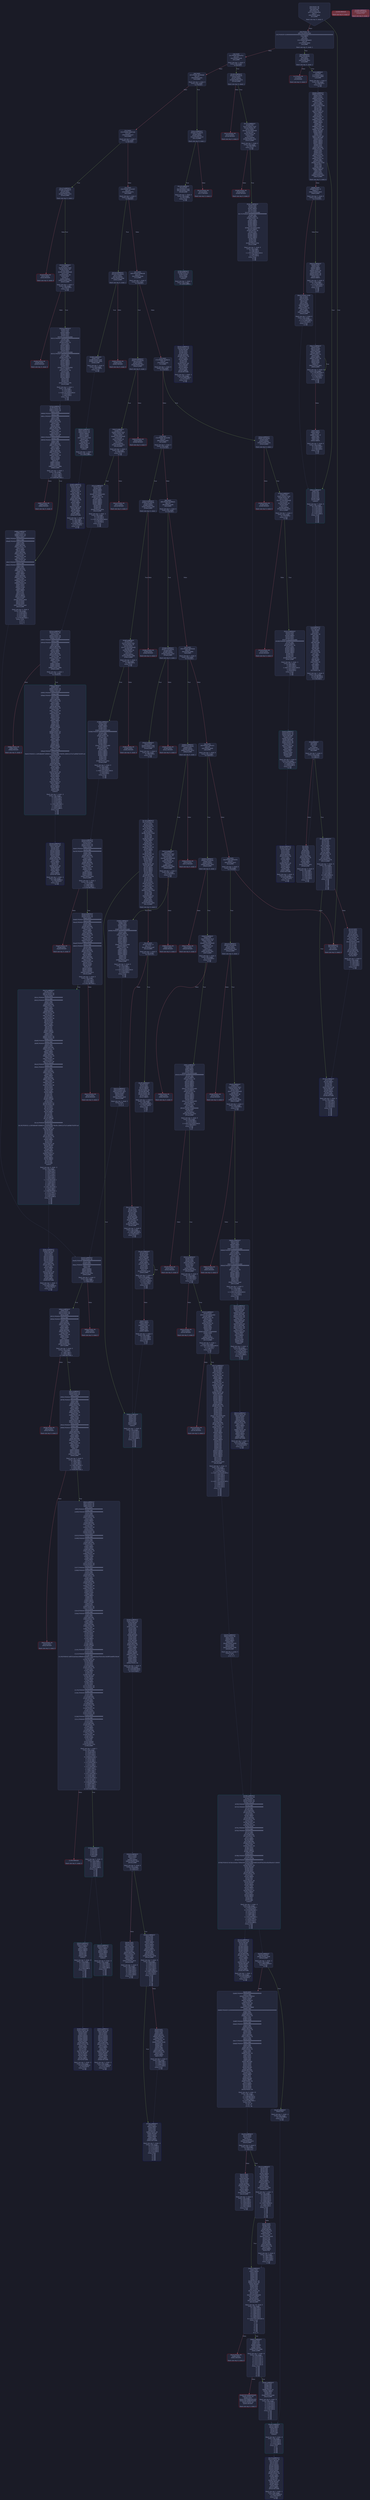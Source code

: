 digraph G {
    node [shape=box, style="filled, rounded", color="#565f89", fontcolor="#c0caf5", fontname="Helvetica", fillcolor="#24283b"];
    edge [color="#414868", fontcolor="#c0caf5", fontname="Helvetica"];
    bgcolor="#1a1b26";
    0 [ label = "[00] PUSH1 80
[02] PUSH1 40
[04] MSTORE
[05] PUSH1 04
[07] CALLDATASIZE
[08] LT
[09] PUSH2 00b4
[0c] JUMPI

Stack size req: 0, sizeΔ: 0
" shape = invhouse]
    1 [ label = "[0d] PUSH1 00
[0f] CALLDATALOAD
[10] PUSH29 0100000000000000000000000000000000000000000000000000000000
[2e] SWAP1
[2f] DIV
[30] DUP1
[31] PUSH4 06fdde03
[36] EQ
[37] PUSH2 00b9
[3a] JUMPI

Stack size req: 0, sizeΔ: 1
"]
    2 [ label = "[3b] DUP1
[3c] PUSH4 095ea7b3
[41] EQ
[42] PUSH2 0149
[45] JUMPI

Stack size req: 1, sizeΔ: 0
Entry->Op usage:
	0->65:EQ:1
"]
    3 [ label = "[46] DUP1
[47] PUSH4 18160ddd
[4c] EQ
[4d] PUSH2 01bc
[50] JUMPI

Stack size req: 1, sizeΔ: 0
Entry->Op usage:
	0->76:EQ:1
"]
    4 [ label = "[51] DUP1
[52] PUSH4 23b872dd
[57] EQ
[58] PUSH2 01e7
[5b] JUMPI

Stack size req: 1, sizeΔ: 0
Entry->Op usage:
	0->87:EQ:1
"]
    5 [ label = "[5c] DUP1
[5d] PUSH4 313ce567
[62] EQ
[63] PUSH2 027a
[66] JUMPI

Stack size req: 1, sizeΔ: 0
Entry->Op usage:
	0->98:EQ:1
"]
    6 [ label = "[67] DUP1
[68] PUSH4 42966c68
[6d] EQ
[6e] PUSH2 02ab
[71] JUMPI

Stack size req: 1, sizeΔ: 0
Entry->Op usage:
	0->109:EQ:1
"]
    7 [ label = "[72] DUP1
[73] PUSH4 70a08231
[78] EQ
[79] PUSH2 02fe
[7c] JUMPI

Stack size req: 1, sizeΔ: 0
Entry->Op usage:
	0->120:EQ:1
"]
    8 [ label = "[7d] DUP1
[7e] PUSH4 79cc6790
[83] EQ
[84] PUSH2 0363
[87] JUMPI

Stack size req: 1, sizeΔ: 0
Entry->Op usage:
	0->131:EQ:1
"]
    9 [ label = "[88] DUP1
[89] PUSH4 95d89b41
[8e] EQ
[8f] PUSH2 03d6
[92] JUMPI

Stack size req: 1, sizeΔ: 0
Entry->Op usage:
	0->142:EQ:1
"]
    10 [ label = "[93] DUP1
[94] PUSH4 a9059cbb
[99] EQ
[9a] PUSH2 0466
[9d] JUMPI

Stack size req: 1, sizeΔ: 0
Entry->Op usage:
	0->153:EQ:1
"]
    11 [ label = "[9e] DUP1
[9f] PUSH4 cae9ca51
[a4] EQ
[a5] PUSH2 04d9
[a8] JUMPI

Stack size req: 1, sizeΔ: 0
Entry->Op usage:
	0->164:EQ:1
"]
    12 [ label = "[a9] DUP1
[aa] PUSH4 dd62ed3e
[af] EQ
[b0] PUSH2 05e3
[b3] JUMPI

Stack size req: 1, sizeΔ: 0
Entry->Op usage:
	0->175:EQ:1
"]
    13 [ label = "[b4] JUMPDEST
[b5] PUSH1 00
[b7] DUP1
[b8] REVERT

Stack size req: 0, sizeΔ: 0
" color = "red"]
    14 [ label = "[b9] JUMPDEST
[ba] CALLVALUE
[bb] DUP1
[bc] ISZERO
[bd] PUSH2 00c5
[c0] JUMPI

Stack size req: 0, sizeΔ: 1
"]
    15 [ label = "[c1] PUSH1 00
[c3] DUP1
[c4] REVERT

Stack size req: 0, sizeΔ: 0
" color = "red"]
    16 [ label = "[c5] JUMPDEST
[c6] POP
[c7] PUSH2 00ce
[ca] PUSH2 0668
[cd] JUMP

Stack size req: 1, sizeΔ: 0
Entry->Op usage:
	0->198:POP:0
Entry->Exit:
	0->😵
"]
    17 [ label = "[ce] JUMPDEST
[cf] PUSH1 40
[d1] MLOAD
[d2] DUP1
[d3] DUP1
[d4] PUSH1 20
[d6] ADD
[d7] DUP3
[d8] DUP2
[d9] SUB
[da] DUP3
[db] MSTORE
[dc] DUP4
[dd] DUP2
[de] DUP2
[df] MLOAD
[e0] DUP2
[e1] MSTORE
[e2] PUSH1 20
[e4] ADD
[e5] SWAP2
[e6] POP
[e7] DUP1
[e8] MLOAD
[e9] SWAP1
[ea] PUSH1 20
[ec] ADD
[ed] SWAP1
[ee] DUP1
[ef] DUP4
[f0] DUP4
[f1] PUSH1 00

Stack size req: 1, sizeΔ: 9
Entry->Op usage:
	0->223:MLOAD:0
	0->232:MLOAD:0
	0->236:ADD:1
"]
    18 [ label = "[f3] JUMPDEST
[f4] DUP4
[f5] DUP2
[f6] LT
[f7] ISZERO
[f8] PUSH2 010e
[fb] JUMPI

Stack size req: 4, sizeΔ: 0
Entry->Op usage:
	0->246:LT:0
	3->246:LT:1
"]
    19 [ label = "[fc] DUP1
[fd] DUP3
[fe] ADD
[ff] MLOAD
[0100] DUP2
[0101] DUP5
[0102] ADD
[0103] MSTORE
[0104] PUSH1 20
[0106] DUP2
[0107] ADD
[0108] SWAP1
[0109] POP
[010a] PUSH2 00f3
[010d] JUMP

Stack size req: 3, sizeΔ: 0
Entry->Op usage:
	0->254:ADD:1
	0->258:ADD:1
	0->263:ADD:0
	0->265:POP:0
	1->254:ADD:0
	2->258:ADD:0
Entry->Exit:
	0->😵
"]
    20 [ label = "[010e] JUMPDEST
[010f] POP
[0110] POP
[0111] POP
[0112] POP
[0113] SWAP1
[0114] POP
[0115] SWAP1
[0116] DUP2
[0117] ADD
[0118] SWAP1
[0119] PUSH1 1f
[011b] AND
[011c] DUP1
[011d] ISZERO
[011e] PUSH2 013b
[0121] JUMPI

Stack size req: 7, sizeΔ: -5
Entry->Op usage:
	0->271:POP:0
	1->272:POP:0
	2->273:POP:0
	3->274:POP:0
	4->279:ADD:0
	4->283:AND:1
	4->285:ISZERO:0
	5->276:POP:0
	6->279:ADD:1
Entry->Exit:
	0->😵
	1->😵
	2->😵
	3->😵
	4->0
	5->😵
	6->😵
"]
    21 [ label = "[0122] DUP1
[0123] DUP3
[0124] SUB
[0125] DUP1
[0126] MLOAD
[0127] PUSH1 01
[0129] DUP4
[012a] PUSH1 20
[012c] SUB
[012d] PUSH2 0100
[0130] EXP
[0131] SUB
[0132] NOT
[0133] AND
[0134] DUP2
[0135] MSTORE
[0136] PUSH1 20
[0138] ADD
[0139] SWAP2
[013a] POP

Stack size req: 2, sizeΔ: 0
Entry->Op usage:
	0->292:SUB:1
	0->300:SUB:1
	1->292:SUB:0
	1->314:POP:0
Entry->Exit:
	1->😵
"]
    22 [ label = "[013b] JUMPDEST
[013c] POP
[013d] SWAP3
[013e] POP
[013f] POP
[0140] POP
[0141] PUSH1 40
[0143] MLOAD
[0144] DUP1
[0145] SWAP2
[0146] SUB
[0147] SWAP1
[0148] RETURN

Stack size req: 5, sizeΔ: -5
Entry->Op usage:
	0->316:POP:0
	1->326:SUB:0
	2->319:POP:0
	3->320:POP:0
	4->318:POP:0
Entry->Exit:
	0->😵
	1->😵
	2->😵
	3->😵
	4->😵
" color = "darkblue"]
    23 [ label = "[0149] JUMPDEST
[014a] CALLVALUE
[014b] DUP1
[014c] ISZERO
[014d] PUSH2 0155
[0150] JUMPI

Stack size req: 0, sizeΔ: 1
"]
    24 [ label = "[0151] PUSH1 00
[0153] DUP1
[0154] REVERT

Stack size req: 0, sizeΔ: 0
" color = "red"]
    25 [ label = "[0155] JUMPDEST
[0156] POP
[0157] PUSH2 01a2
[015a] PUSH1 04
[015c] DUP1
[015d] CALLDATASIZE
[015e] SUB
[015f] PUSH1 40
[0161] DUP2
[0162] LT
[0163] ISZERO
[0164] PUSH2 016c
[0167] JUMPI

Stack size req: 1, sizeΔ: 2
Entry->Op usage:
	0->342:POP:0
Entry->Exit:
	0->😵
"]
    26 [ label = "[0168] PUSH1 00
[016a] DUP1
[016b] REVERT

Stack size req: 0, sizeΔ: 0
" color = "red"]
    27 [ label = "[016c] JUMPDEST
[016d] DUP2
[016e] ADD
[016f] SWAP1
[0170] DUP1
[0171] DUP1
[0172] CALLDATALOAD
[0173] PUSH20 ffffffffffffffffffffffffffffffffffffffff
[0188] AND
[0189] SWAP1
[018a] PUSH1 20
[018c] ADD
[018d] SWAP1
[018e] SWAP3
[018f] SWAP2
[0190] SWAP1
[0191] DUP1
[0192] CALLDATALOAD
[0193] SWAP1
[0194] PUSH1 20
[0196] ADD
[0197] SWAP1
[0198] SWAP3
[0199] SWAP2
[019a] SWAP1
[019b] POP
[019c] POP
[019d] POP
[019e] PUSH2 0706
[01a1] JUMP

Stack size req: 2, sizeΔ: 0
Entry->Op usage:
	0->366:ADD:1
	1->366:ADD:0
	1->370:CALLDATALOAD:0
	1->396:ADD:1
	1->412:POP:0
Entry->Exit:
	0->😵
	1->😵
"]
    28 [ label = "[01a2] JUMPDEST
[01a3] PUSH1 40
[01a5] MLOAD
[01a6] DUP1
[01a7] DUP3
[01a8] ISZERO
[01a9] ISZERO
[01aa] ISZERO
[01ab] ISZERO
[01ac] DUP2
[01ad] MSTORE
[01ae] PUSH1 20
[01b0] ADD
[01b1] SWAP2
[01b2] POP
[01b3] POP
[01b4] PUSH1 40
[01b6] MLOAD
[01b7] DUP1
[01b8] SWAP2
[01b9] SUB
[01ba] SWAP1
[01bb] RETURN

Stack size req: 1, sizeΔ: -1
Entry->Op usage:
	0->424:ISZERO:0
	0->434:POP:0
Entry->Exit:
	0->😵
" color = "darkblue"]
    29 [ label = "[01bc] JUMPDEST
[01bd] CALLVALUE
[01be] DUP1
[01bf] ISZERO
[01c0] PUSH2 01c8
[01c3] JUMPI

Stack size req: 0, sizeΔ: 1
"]
    30 [ label = "[01c4] PUSH1 00
[01c6] DUP1
[01c7] REVERT

Stack size req: 0, sizeΔ: 0
" color = "red"]
    31 [ label = "[01c8] JUMPDEST
[01c9] POP
[01ca] PUSH2 01d1
[01cd] PUSH2 07f8
[01d0] JUMP

Stack size req: 1, sizeΔ: 0
Entry->Op usage:
	0->457:POP:0
Entry->Exit:
	0->😵
"]
    32 [ label = "[01d1] JUMPDEST
[01d2] PUSH1 40
[01d4] MLOAD
[01d5] DUP1
[01d6] DUP3
[01d7] DUP2
[01d8] MSTORE
[01d9] PUSH1 20
[01db] ADD
[01dc] SWAP2
[01dd] POP
[01de] POP
[01df] PUSH1 40
[01e1] MLOAD
[01e2] DUP1
[01e3] SWAP2
[01e4] SUB
[01e5] SWAP1
[01e6] RETURN

Stack size req: 1, sizeΔ: -1
Entry->Op usage:
	0->472:MSTORE:1
	0->477:POP:0
Entry->Exit:
	0->😵
" color = "darkblue"]
    33 [ label = "[01e7] JUMPDEST
[01e8] CALLVALUE
[01e9] DUP1
[01ea] ISZERO
[01eb] PUSH2 01f3
[01ee] JUMPI

Stack size req: 0, sizeΔ: 1
"]
    34 [ label = "[01ef] PUSH1 00
[01f1] DUP1
[01f2] REVERT

Stack size req: 0, sizeΔ: 0
" color = "red"]
    35 [ label = "[01f3] JUMPDEST
[01f4] POP
[01f5] PUSH2 0260
[01f8] PUSH1 04
[01fa] DUP1
[01fb] CALLDATASIZE
[01fc] SUB
[01fd] PUSH1 60
[01ff] DUP2
[0200] LT
[0201] ISZERO
[0202] PUSH2 020a
[0205] JUMPI

Stack size req: 1, sizeΔ: 2
Entry->Op usage:
	0->500:POP:0
Entry->Exit:
	0->😵
"]
    36 [ label = "[0206] PUSH1 00
[0208] DUP1
[0209] REVERT

Stack size req: 0, sizeΔ: 0
" color = "red"]
    37 [ label = "[020a] JUMPDEST
[020b] DUP2
[020c] ADD
[020d] SWAP1
[020e] DUP1
[020f] DUP1
[0210] CALLDATALOAD
[0211] PUSH20 ffffffffffffffffffffffffffffffffffffffff
[0226] AND
[0227] SWAP1
[0228] PUSH1 20
[022a] ADD
[022b] SWAP1
[022c] SWAP3
[022d] SWAP2
[022e] SWAP1
[022f] DUP1
[0230] CALLDATALOAD
[0231] PUSH20 ffffffffffffffffffffffffffffffffffffffff
[0246] AND
[0247] SWAP1
[0248] PUSH1 20
[024a] ADD
[024b] SWAP1
[024c] SWAP3
[024d] SWAP2
[024e] SWAP1
[024f] DUP1
[0250] CALLDATALOAD
[0251] SWAP1
[0252] PUSH1 20
[0254] ADD
[0255] SWAP1
[0256] SWAP3
[0257] SWAP2
[0258] SWAP1
[0259] POP
[025a] POP
[025b] POP
[025c] PUSH2 07fe
[025f] JUMP

Stack size req: 2, sizeΔ: 1
Entry->Op usage:
	0->524:ADD:1
	1->524:ADD:0
	1->528:CALLDATALOAD:0
	1->554:ADD:1
	1->602:POP:0
Entry->Exit:
	0->😵
	1->😵
"]
    38 [ label = "[0260] JUMPDEST
[0261] PUSH1 40
[0263] MLOAD
[0264] DUP1
[0265] DUP3
[0266] ISZERO
[0267] ISZERO
[0268] ISZERO
[0269] ISZERO
[026a] DUP2
[026b] MSTORE
[026c] PUSH1 20
[026e] ADD
[026f] SWAP2
[0270] POP
[0271] POP
[0272] PUSH1 40
[0274] MLOAD
[0275] DUP1
[0276] SWAP2
[0277] SUB
[0278] SWAP1
[0279] RETURN

Stack size req: 1, sizeΔ: -1
Entry->Op usage:
	0->614:ISZERO:0
	0->624:POP:0
Entry->Exit:
	0->😵
" color = "darkblue"]
    39 [ label = "[027a] JUMPDEST
[027b] CALLVALUE
[027c] DUP1
[027d] ISZERO
[027e] PUSH2 0286
[0281] JUMPI

Stack size req: 0, sizeΔ: 1
"]
    40 [ label = "[0282] PUSH1 00
[0284] DUP1
[0285] REVERT

Stack size req: 0, sizeΔ: 0
" color = "red"]
    41 [ label = "[0286] JUMPDEST
[0287] POP
[0288] PUSH2 028f
[028b] PUSH2 092b
[028e] JUMP

Stack size req: 1, sizeΔ: 0
Entry->Op usage:
	0->647:POP:0
Entry->Exit:
	0->😵
"]
    42 [ label = "[028f] JUMPDEST
[0290] PUSH1 40
[0292] MLOAD
[0293] DUP1
[0294] DUP3
[0295] PUSH1 ff
[0297] AND
[0298] PUSH1 ff
[029a] AND
[029b] DUP2
[029c] MSTORE
[029d] PUSH1 20
[029f] ADD
[02a0] SWAP2
[02a1] POP
[02a2] POP
[02a3] PUSH1 40
[02a5] MLOAD
[02a6] DUP1
[02a7] SWAP2
[02a8] SUB
[02a9] SWAP1
[02aa] RETURN

Stack size req: 1, sizeΔ: -1
Entry->Op usage:
	0->663:AND:1
	0->666:AND:1
	0->668:MSTORE:1
	0->673:POP:0
Entry->Exit:
	0->😵
" color = "darkblue"]
    43 [ label = "[02ab] JUMPDEST
[02ac] CALLVALUE
[02ad] DUP1
[02ae] ISZERO
[02af] PUSH2 02b7
[02b2] JUMPI

Stack size req: 0, sizeΔ: 1
"]
    44 [ label = "[02b3] PUSH1 00
[02b5] DUP1
[02b6] REVERT

Stack size req: 0, sizeΔ: 0
" color = "red"]
    45 [ label = "[02b7] JUMPDEST
[02b8] POP
[02b9] PUSH2 02e4
[02bc] PUSH1 04
[02be] DUP1
[02bf] CALLDATASIZE
[02c0] SUB
[02c1] PUSH1 20
[02c3] DUP2
[02c4] LT
[02c5] ISZERO
[02c6] PUSH2 02ce
[02c9] JUMPI

Stack size req: 1, sizeΔ: 2
Entry->Op usage:
	0->696:POP:0
Entry->Exit:
	0->😵
"]
    46 [ label = "[02ca] PUSH1 00
[02cc] DUP1
[02cd] REVERT

Stack size req: 0, sizeΔ: 0
" color = "red"]
    47 [ label = "[02ce] JUMPDEST
[02cf] DUP2
[02d0] ADD
[02d1] SWAP1
[02d2] DUP1
[02d3] DUP1
[02d4] CALLDATALOAD
[02d5] SWAP1
[02d6] PUSH1 20
[02d8] ADD
[02d9] SWAP1
[02da] SWAP3
[02db] SWAP2
[02dc] SWAP1
[02dd] POP
[02de] POP
[02df] POP
[02e0] PUSH2 093e
[02e3] JUMP

Stack size req: 2, sizeΔ: -1
Entry->Op usage:
	0->720:ADD:1
	1->720:ADD:0
	1->724:CALLDATALOAD:0
	1->728:ADD:1
	1->734:POP:0
Entry->Exit:
	0->😵
	1->😵
"]
    48 [ label = "[02e4] JUMPDEST
[02e5] PUSH1 40
[02e7] MLOAD
[02e8] DUP1
[02e9] DUP3
[02ea] ISZERO
[02eb] ISZERO
[02ec] ISZERO
[02ed] ISZERO
[02ee] DUP2
[02ef] MSTORE
[02f0] PUSH1 20
[02f2] ADD
[02f3] SWAP2
[02f4] POP
[02f5] POP
[02f6] PUSH1 40
[02f8] MLOAD
[02f9] DUP1
[02fa] SWAP2
[02fb] SUB
[02fc] SWAP1
[02fd] RETURN

Stack size req: 1, sizeΔ: -1
Entry->Op usage:
	0->746:ISZERO:0
	0->756:POP:0
Entry->Exit:
	0->😵
" color = "darkblue"]
    49 [ label = "[02fe] JUMPDEST
[02ff] CALLVALUE
[0300] DUP1
[0301] ISZERO
[0302] PUSH2 030a
[0305] JUMPI

Stack size req: 0, sizeΔ: 1
"]
    50 [ label = "[0306] PUSH1 00
[0308] DUP1
[0309] REVERT

Stack size req: 0, sizeΔ: 0
" color = "red"]
    51 [ label = "[030a] JUMPDEST
[030b] POP
[030c] PUSH2 034d
[030f] PUSH1 04
[0311] DUP1
[0312] CALLDATASIZE
[0313] SUB
[0314] PUSH1 20
[0316] DUP2
[0317] LT
[0318] ISZERO
[0319] PUSH2 0321
[031c] JUMPI

Stack size req: 1, sizeΔ: 2
Entry->Op usage:
	0->779:POP:0
Entry->Exit:
	0->😵
"]
    52 [ label = "[031d] PUSH1 00
[031f] DUP1
[0320] REVERT

Stack size req: 0, sizeΔ: 0
" color = "red"]
    53 [ label = "[0321] JUMPDEST
[0322] DUP2
[0323] ADD
[0324] SWAP1
[0325] DUP1
[0326] DUP1
[0327] CALLDATALOAD
[0328] PUSH20 ffffffffffffffffffffffffffffffffffffffff
[033d] AND
[033e] SWAP1
[033f] PUSH1 20
[0341] ADD
[0342] SWAP1
[0343] SWAP3
[0344] SWAP2
[0345] SWAP1
[0346] POP
[0347] POP
[0348] POP
[0349] PUSH2 0a42
[034c] JUMP

Stack size req: 2, sizeΔ: -1
Entry->Op usage:
	0->803:ADD:1
	1->803:ADD:0
	1->807:CALLDATALOAD:0
	1->833:ADD:1
	1->839:POP:0
Entry->Exit:
	0->😵
	1->😵
"]
    54 [ label = "[034d] JUMPDEST
[034e] PUSH1 40
[0350] MLOAD
[0351] DUP1
[0352] DUP3
[0353] DUP2
[0354] MSTORE
[0355] PUSH1 20
[0357] ADD
[0358] SWAP2
[0359] POP
[035a] POP
[035b] PUSH1 40
[035d] MLOAD
[035e] DUP1
[035f] SWAP2
[0360] SUB
[0361] SWAP1
[0362] RETURN

Stack size req: 1, sizeΔ: -1
Entry->Op usage:
	0->852:MSTORE:1
	0->857:POP:0
Entry->Exit:
	0->😵
" color = "darkblue"]
    55 [ label = "[0363] JUMPDEST
[0364] CALLVALUE
[0365] DUP1
[0366] ISZERO
[0367] PUSH2 036f
[036a] JUMPI

Stack size req: 0, sizeΔ: 1
"]
    56 [ label = "[036b] PUSH1 00
[036d] DUP1
[036e] REVERT

Stack size req: 0, sizeΔ: 0
" color = "red"]
    57 [ label = "[036f] JUMPDEST
[0370] POP
[0371] PUSH2 03bc
[0374] PUSH1 04
[0376] DUP1
[0377] CALLDATASIZE
[0378] SUB
[0379] PUSH1 40
[037b] DUP2
[037c] LT
[037d] ISZERO
[037e] PUSH2 0386
[0381] JUMPI

Stack size req: 1, sizeΔ: 2
Entry->Op usage:
	0->880:POP:0
Entry->Exit:
	0->😵
"]
    58 [ label = "[0382] PUSH1 00
[0384] DUP1
[0385] REVERT

Stack size req: 0, sizeΔ: 0
" color = "red"]
    59 [ label = "[0386] JUMPDEST
[0387] DUP2
[0388] ADD
[0389] SWAP1
[038a] DUP1
[038b] DUP1
[038c] CALLDATALOAD
[038d] PUSH20 ffffffffffffffffffffffffffffffffffffffff
[03a2] AND
[03a3] SWAP1
[03a4] PUSH1 20
[03a6] ADD
[03a7] SWAP1
[03a8] SWAP3
[03a9] SWAP2
[03aa] SWAP1
[03ab] DUP1
[03ac] CALLDATALOAD
[03ad] SWAP1
[03ae] PUSH1 20
[03b0] ADD
[03b1] SWAP1
[03b2] SWAP3
[03b3] SWAP2
[03b4] SWAP1
[03b5] POP
[03b6] POP
[03b7] POP
[03b8] PUSH2 0a5a
[03bb] JUMP

Stack size req: 2, sizeΔ: 0
Entry->Op usage:
	0->904:ADD:1
	1->904:ADD:0
	1->908:CALLDATALOAD:0
	1->934:ADD:1
	1->950:POP:0
Entry->Exit:
	0->😵
	1->😵
"]
    60 [ label = "[03bc] JUMPDEST
[03bd] PUSH1 40
[03bf] MLOAD
[03c0] DUP1
[03c1] DUP3
[03c2] ISZERO
[03c3] ISZERO
[03c4] ISZERO
[03c5] ISZERO
[03c6] DUP2
[03c7] MSTORE
[03c8] PUSH1 20
[03ca] ADD
[03cb] SWAP2
[03cc] POP
[03cd] POP
[03ce] PUSH1 40
[03d0] MLOAD
[03d1] DUP1
[03d2] SWAP2
[03d3] SUB
[03d4] SWAP1
[03d5] RETURN

Stack size req: 1, sizeΔ: -1
Entry->Op usage:
	0->962:ISZERO:0
	0->972:POP:0
Entry->Exit:
	0->😵
" color = "darkblue"]
    61 [ label = "[03d6] JUMPDEST
[03d7] CALLVALUE
[03d8] DUP1
[03d9] ISZERO
[03da] PUSH2 03e2
[03dd] JUMPI

Stack size req: 0, sizeΔ: 1
"]
    62 [ label = "[03de] PUSH1 00
[03e0] DUP1
[03e1] REVERT

Stack size req: 0, sizeΔ: 0
" color = "red"]
    63 [ label = "[03e2] JUMPDEST
[03e3] POP
[03e4] PUSH2 03eb
[03e7] PUSH2 0c74
[03ea] JUMP

Stack size req: 1, sizeΔ: 0
Entry->Op usage:
	0->995:POP:0
Entry->Exit:
	0->😵
"]
    64 [ label = "[03eb] JUMPDEST
[03ec] PUSH1 40
[03ee] MLOAD
[03ef] DUP1
[03f0] DUP1
[03f1] PUSH1 20
[03f3] ADD
[03f4] DUP3
[03f5] DUP2
[03f6] SUB
[03f7] DUP3
[03f8] MSTORE
[03f9] DUP4
[03fa] DUP2
[03fb] DUP2
[03fc] MLOAD
[03fd] DUP2
[03fe] MSTORE
[03ff] PUSH1 20
[0401] ADD
[0402] SWAP2
[0403] POP
[0404] DUP1
[0405] MLOAD
[0406] SWAP1
[0407] PUSH1 20
[0409] ADD
[040a] SWAP1
[040b] DUP1
[040c] DUP4
[040d] DUP4
[040e] PUSH1 00

Stack size req: 1, sizeΔ: 9
Entry->Op usage:
	0->1020:MLOAD:0
	0->1029:MLOAD:0
	0->1033:ADD:1
"]
    65 [ label = "[0410] JUMPDEST
[0411] DUP4
[0412] DUP2
[0413] LT
[0414] ISZERO
[0415] PUSH2 042b
[0418] JUMPI

Stack size req: 4, sizeΔ: 0
Entry->Op usage:
	0->1043:LT:0
	3->1043:LT:1
"]
    66 [ label = "[0419] DUP1
[041a] DUP3
[041b] ADD
[041c] MLOAD
[041d] DUP2
[041e] DUP5
[041f] ADD
[0420] MSTORE
[0421] PUSH1 20
[0423] DUP2
[0424] ADD
[0425] SWAP1
[0426] POP
[0427] PUSH2 0410
[042a] JUMP

Stack size req: 3, sizeΔ: 0
Entry->Op usage:
	0->1051:ADD:1
	0->1055:ADD:1
	0->1060:ADD:0
	0->1062:POP:0
	1->1051:ADD:0
	2->1055:ADD:0
Entry->Exit:
	0->😵
"]
    67 [ label = "[042b] JUMPDEST
[042c] POP
[042d] POP
[042e] POP
[042f] POP
[0430] SWAP1
[0431] POP
[0432] SWAP1
[0433] DUP2
[0434] ADD
[0435] SWAP1
[0436] PUSH1 1f
[0438] AND
[0439] DUP1
[043a] ISZERO
[043b] PUSH2 0458
[043e] JUMPI

Stack size req: 7, sizeΔ: -5
Entry->Op usage:
	0->1068:POP:0
	1->1069:POP:0
	2->1070:POP:0
	3->1071:POP:0
	4->1076:ADD:0
	4->1080:AND:1
	4->1082:ISZERO:0
	5->1073:POP:0
	6->1076:ADD:1
Entry->Exit:
	0->😵
	1->😵
	2->😵
	3->😵
	4->0
	5->😵
	6->😵
"]
    68 [ label = "[043f] DUP1
[0440] DUP3
[0441] SUB
[0442] DUP1
[0443] MLOAD
[0444] PUSH1 01
[0446] DUP4
[0447] PUSH1 20
[0449] SUB
[044a] PUSH2 0100
[044d] EXP
[044e] SUB
[044f] NOT
[0450] AND
[0451] DUP2
[0452] MSTORE
[0453] PUSH1 20
[0455] ADD
[0456] SWAP2
[0457] POP

Stack size req: 2, sizeΔ: 0
Entry->Op usage:
	0->1089:SUB:1
	0->1097:SUB:1
	1->1089:SUB:0
	1->1111:POP:0
Entry->Exit:
	1->😵
"]
    69 [ label = "[0458] JUMPDEST
[0459] POP
[045a] SWAP3
[045b] POP
[045c] POP
[045d] POP
[045e] PUSH1 40
[0460] MLOAD
[0461] DUP1
[0462] SWAP2
[0463] SUB
[0464] SWAP1
[0465] RETURN

Stack size req: 5, sizeΔ: -5
Entry->Op usage:
	0->1113:POP:0
	1->1123:SUB:0
	2->1116:POP:0
	3->1117:POP:0
	4->1115:POP:0
Entry->Exit:
	0->😵
	1->😵
	2->😵
	3->😵
	4->😵
" color = "darkblue"]
    70 [ label = "[0466] JUMPDEST
[0467] CALLVALUE
[0468] DUP1
[0469] ISZERO
[046a] PUSH2 0472
[046d] JUMPI

Stack size req: 0, sizeΔ: 1
"]
    71 [ label = "[046e] PUSH1 00
[0470] DUP1
[0471] REVERT

Stack size req: 0, sizeΔ: 0
" color = "red"]
    72 [ label = "[0472] JUMPDEST
[0473] POP
[0474] PUSH2 04bf
[0477] PUSH1 04
[0479] DUP1
[047a] CALLDATASIZE
[047b] SUB
[047c] PUSH1 40
[047e] DUP2
[047f] LT
[0480] ISZERO
[0481] PUSH2 0489
[0484] JUMPI

Stack size req: 1, sizeΔ: 2
Entry->Op usage:
	0->1139:POP:0
Entry->Exit:
	0->😵
"]
    73 [ label = "[0485] PUSH1 00
[0487] DUP1
[0488] REVERT

Stack size req: 0, sizeΔ: 0
" color = "red"]
    74 [ label = "[0489] JUMPDEST
[048a] DUP2
[048b] ADD
[048c] SWAP1
[048d] DUP1
[048e] DUP1
[048f] CALLDATALOAD
[0490] PUSH20 ffffffffffffffffffffffffffffffffffffffff
[04a5] AND
[04a6] SWAP1
[04a7] PUSH1 20
[04a9] ADD
[04aa] SWAP1
[04ab] SWAP3
[04ac] SWAP2
[04ad] SWAP1
[04ae] DUP1
[04af] CALLDATALOAD
[04b0] SWAP1
[04b1] PUSH1 20
[04b3] ADD
[04b4] SWAP1
[04b5] SWAP3
[04b6] SWAP2
[04b7] SWAP1
[04b8] POP
[04b9] POP
[04ba] POP
[04bb] PUSH2 0d12
[04be] JUMP

Stack size req: 2, sizeΔ: 0
Entry->Op usage:
	0->1163:ADD:1
	1->1163:ADD:0
	1->1167:CALLDATALOAD:0
	1->1193:ADD:1
	1->1209:POP:0
Entry->Exit:
	0->😵
	1->😵
"]
    75 [ label = "[04bf] JUMPDEST
[04c0] PUSH1 40
[04c2] MLOAD
[04c3] DUP1
[04c4] DUP3
[04c5] ISZERO
[04c6] ISZERO
[04c7] ISZERO
[04c8] ISZERO
[04c9] DUP2
[04ca] MSTORE
[04cb] PUSH1 20
[04cd] ADD
[04ce] SWAP2
[04cf] POP
[04d0] POP
[04d1] PUSH1 40
[04d3] MLOAD
[04d4] DUP1
[04d5] SWAP2
[04d6] SUB
[04d7] SWAP1
[04d8] RETURN

Stack size req: 1, sizeΔ: -1
Entry->Op usage:
	0->1221:ISZERO:0
	0->1231:POP:0
Entry->Exit:
	0->😵
" color = "darkblue"]
    76 [ label = "[04d9] JUMPDEST
[04da] CALLVALUE
[04db] DUP1
[04dc] ISZERO
[04dd] PUSH2 04e5
[04e0] JUMPI

Stack size req: 0, sizeΔ: 1
"]
    77 [ label = "[04e1] PUSH1 00
[04e3] DUP1
[04e4] REVERT

Stack size req: 0, sizeΔ: 0
" color = "red"]
    78 [ label = "[04e5] JUMPDEST
[04e6] POP
[04e7] PUSH2 05c9
[04ea] PUSH1 04
[04ec] DUP1
[04ed] CALLDATASIZE
[04ee] SUB
[04ef] PUSH1 60
[04f1] DUP2
[04f2] LT
[04f3] ISZERO
[04f4] PUSH2 04fc
[04f7] JUMPI

Stack size req: 1, sizeΔ: 2
Entry->Op usage:
	0->1254:POP:0
Entry->Exit:
	0->😵
"]
    79 [ label = "[04f8] PUSH1 00
[04fa] DUP1
[04fb] REVERT

Stack size req: 0, sizeΔ: 0
" color = "red"]
    80 [ label = "[04fc] JUMPDEST
[04fd] DUP2
[04fe] ADD
[04ff] SWAP1
[0500] DUP1
[0501] DUP1
[0502] CALLDATALOAD
[0503] PUSH20 ffffffffffffffffffffffffffffffffffffffff
[0518] AND
[0519] SWAP1
[051a] PUSH1 20
[051c] ADD
[051d] SWAP1
[051e] SWAP3
[051f] SWAP2
[0520] SWAP1
[0521] DUP1
[0522] CALLDATALOAD
[0523] SWAP1
[0524] PUSH1 20
[0526] ADD
[0527] SWAP1
[0528] SWAP3
[0529] SWAP2
[052a] SWAP1
[052b] DUP1
[052c] CALLDATALOAD
[052d] SWAP1
[052e] PUSH1 20
[0530] ADD
[0531] SWAP1
[0532] PUSH5 0100000000
[0538] DUP2
[0539] GT
[053a] ISZERO
[053b] PUSH2 0543
[053e] JUMPI

Stack size req: 2, sizeΔ: 4
Entry->Op usage:
	0->1278:ADD:1
	1->1278:ADD:0
	1->1282:CALLDATALOAD:0
	1->1308:ADD:1
Entry->Exit:
	0->😵
	1->2
"]
    81 [ label = "[053f] PUSH1 00
[0541] DUP1
[0542] REVERT

Stack size req: 0, sizeΔ: 0
" color = "red"]
    82 [ label = "[0543] JUMPDEST
[0544] DUP3
[0545] ADD
[0546] DUP4
[0547] PUSH1 20
[0549] DUP3
[054a] ADD
[054b] GT
[054c] ISZERO
[054d] PUSH2 0555
[0550] JUMPI

Stack size req: 4, sizeΔ: 0
Entry->Op usage:
	0->1349:ADD:1
	2->1349:ADD:0
	3->1355:GT:1
Entry->Exit:
	0->😵
"]
    83 [ label = "[0551] PUSH1 00
[0553] DUP1
[0554] REVERT

Stack size req: 0, sizeΔ: 0
" color = "red"]
    84 [ label = "[0555] JUMPDEST
[0556] DUP1
[0557] CALLDATALOAD
[0558] SWAP1
[0559] PUSH1 20
[055b] ADD
[055c] SWAP2
[055d] DUP5
[055e] PUSH1 01
[0560] DUP4
[0561] MUL
[0562] DUP5
[0563] ADD
[0564] GT
[0565] PUSH5 0100000000
[056b] DUP4
[056c] GT
[056d] OR
[056e] ISZERO
[056f] PUSH2 0577
[0572] JUMPI

Stack size req: 4, sizeΔ: 1
Entry->Op usage:
	0->1367:CALLDATALOAD:0
	0->1371:ADD:1
	3->1380:GT:1
Entry->Exit:
	0->😵
	1->0
"]
    85 [ label = "[0573] PUSH1 00
[0575] DUP1
[0576] REVERT

Stack size req: 0, sizeΔ: 0
" color = "red"]
    86 [ label = "[0577] JUMPDEST
[0578] SWAP2
[0579] SWAP1
[057a] DUP1
[057b] DUP1
[057c] PUSH1 1f
[057e] ADD
[057f] PUSH1 20
[0581] DUP1
[0582] SWAP2
[0583] DIV
[0584] MUL
[0585] PUSH1 20
[0587] ADD
[0588] PUSH1 40
[058a] MLOAD
[058b] SWAP1
[058c] DUP2
[058d] ADD
[058e] PUSH1 40
[0590] MSTORE
[0591] DUP1
[0592] SWAP4
[0593] SWAP3
[0594] SWAP2
[0595] SWAP1
[0596] DUP2
[0597] DUP2
[0598] MSTORE
[0599] PUSH1 20
[059b] ADD
[059c] DUP4
[059d] DUP4
[059e] DUP1
[059f] DUP3
[05a0] DUP5
[05a1] CALLDATACOPY
[05a2] PUSH1 00
[05a4] DUP2
[05a5] DUP5
[05a6] ADD
[05a7] MSTORE
[05a8] PUSH1 1f
[05aa] NOT
[05ab] PUSH1 1f
[05ad] DUP3
[05ae] ADD
[05af] AND
[05b0] SWAP1
[05b1] POP
[05b2] DUP1
[05b3] DUP4
[05b4] ADD
[05b5] SWAP3
[05b6] POP
[05b7] POP
[05b8] POP
[05b9] POP
[05ba] POP
[05bb] POP
[05bc] POP
[05bd] SWAP2
[05be] SWAP3
[05bf] SWAP2
[05c0] SWAP3
[05c1] SWAP1
[05c2] POP
[05c3] POP
[05c4] POP
[05c5] PUSH2 0d29
[05c8] JUMP

Stack size req: 5, sizeΔ: -4
Entry->Op usage:
	0->1474:POP:0
	1->1406:ADD:1
	1->1432:MSTORE:1
	1->1441:CALLDATACOPY:2
	1->1446:ADD:1
	1->1454:ADD:0
	1->1457:POP:0
	1->1466:POP:0
	1->1467:POP:0
	2->1441:CALLDATACOPY:1
	2->1464:POP:0
	2->1468:POP:0
	3->1475:POP:0
	4->1476:POP:0
Entry->Exit:
	0->😵
	1->😵
	2->😵
	3->😵
	4->😵
"]
    87 [ label = "[05c9] JUMPDEST
[05ca] PUSH1 40
[05cc] MLOAD
[05cd] DUP1
[05ce] DUP3
[05cf] ISZERO
[05d0] ISZERO
[05d1] ISZERO
[05d2] ISZERO
[05d3] DUP2
[05d4] MSTORE
[05d5] PUSH1 20
[05d7] ADD
[05d8] SWAP2
[05d9] POP
[05da] POP
[05db] PUSH1 40
[05dd] MLOAD
[05de] DUP1
[05df] SWAP2
[05e0] SUB
[05e1] SWAP1
[05e2] RETURN

Stack size req: 1, sizeΔ: -1
Entry->Op usage:
	0->1487:ISZERO:0
	0->1497:POP:0
Entry->Exit:
	0->😵
" color = "darkblue"]
    88 [ label = "[05e3] JUMPDEST
[05e4] CALLVALUE
[05e5] DUP1
[05e6] ISZERO
[05e7] PUSH2 05ef
[05ea] JUMPI

Stack size req: 0, sizeΔ: 1
"]
    89 [ label = "[05eb] PUSH1 00
[05ed] DUP1
[05ee] REVERT

Stack size req: 0, sizeΔ: 0
" color = "red"]
    90 [ label = "[05ef] JUMPDEST
[05f0] POP
[05f1] PUSH2 0652
[05f4] PUSH1 04
[05f6] DUP1
[05f7] CALLDATASIZE
[05f8] SUB
[05f9] PUSH1 40
[05fb] DUP2
[05fc] LT
[05fd] ISZERO
[05fe] PUSH2 0606
[0601] JUMPI

Stack size req: 1, sizeΔ: 2
Entry->Op usage:
	0->1520:POP:0
Entry->Exit:
	0->😵
"]
    91 [ label = "[0602] PUSH1 00
[0604] DUP1
[0605] REVERT

Stack size req: 0, sizeΔ: 0
" color = "red"]
    92 [ label = "[0606] JUMPDEST
[0607] DUP2
[0608] ADD
[0609] SWAP1
[060a] DUP1
[060b] DUP1
[060c] CALLDATALOAD
[060d] PUSH20 ffffffffffffffffffffffffffffffffffffffff
[0622] AND
[0623] SWAP1
[0624] PUSH1 20
[0626] ADD
[0627] SWAP1
[0628] SWAP3
[0629] SWAP2
[062a] SWAP1
[062b] DUP1
[062c] CALLDATALOAD
[062d] PUSH20 ffffffffffffffffffffffffffffffffffffffff
[0642] AND
[0643] SWAP1
[0644] PUSH1 20
[0646] ADD
[0647] SWAP1
[0648] SWAP3
[0649] SWAP2
[064a] SWAP1
[064b] POP
[064c] POP
[064d] POP
[064e] PUSH2 0ead
[0651] JUMP

Stack size req: 2, sizeΔ: 0
Entry->Op usage:
	0->1544:ADD:1
	1->1544:ADD:0
	1->1548:CALLDATALOAD:0
	1->1574:ADD:1
	1->1612:POP:0
Entry->Exit:
	0->😵
	1->😵
"]
    93 [ label = "[0652] JUMPDEST
[0653] PUSH1 40
[0655] MLOAD
[0656] DUP1
[0657] DUP3
[0658] DUP2
[0659] MSTORE
[065a] PUSH1 20
[065c] ADD
[065d] SWAP2
[065e] POP
[065f] POP
[0660] PUSH1 40
[0662] MLOAD
[0663] DUP1
[0664] SWAP2
[0665] SUB
[0666] SWAP1
[0667] RETURN

Stack size req: 1, sizeΔ: -1
Entry->Op usage:
	0->1625:MSTORE:1
	0->1630:POP:0
Entry->Exit:
	0->😵
" color = "darkblue"]
    94 [ label = "[0668] JUMPDEST
[0669] PUSH1 00
[066b] DUP1
[066c] SLOAD
[066d] PUSH1 01
[066f] DUP2
[0670] PUSH1 01
[0672] AND
[0673] ISZERO
[0674] PUSH2 0100
[0677] MUL
[0678] SUB
[0679] AND
[067a] PUSH1 02
[067c] SWAP1
[067d] DIV
[067e] DUP1
[067f] PUSH1 1f
[0681] ADD
[0682] PUSH1 20
[0684] DUP1
[0685] SWAP2
[0686] DIV
[0687] MUL
[0688] PUSH1 20
[068a] ADD
[068b] PUSH1 40
[068d] MLOAD
[068e] SWAP1
[068f] DUP2
[0690] ADD
[0691] PUSH1 40
[0693] MSTORE
[0694] DUP1
[0695] SWAP3
[0696] SWAP2
[0697] SWAP1
[0698] DUP2
[0699] DUP2
[069a] MSTORE
[069b] PUSH1 20
[069d] ADD
[069e] DUP3
[069f] DUP1
[06a0] SLOAD
[06a1] PUSH1 01
[06a3] DUP2
[06a4] PUSH1 01
[06a6] AND
[06a7] ISZERO
[06a8] PUSH2 0100
[06ab] MUL
[06ac] SUB
[06ad] AND
[06ae] PUSH1 02
[06b0] SWAP1
[06b1] DIV
[06b2] DUP1
[06b3] ISZERO
[06b4] PUSH2 06fe
[06b7] JUMPI

Stack size req: 0, sizeΔ: 6
"]
    95 [ label = "[06b8] DUP1
[06b9] PUSH1 1f
[06bb] LT
[06bc] PUSH2 06d3
[06bf] JUMPI

Stack size req: 1, sizeΔ: 0
Entry->Op usage:
	0->1723:LT:1
"]
    96 [ label = "[06c0] PUSH2 0100
[06c3] DUP1
[06c4] DUP4
[06c5] SLOAD
[06c6] DIV
[06c7] MUL
[06c8] DUP4
[06c9] MSTORE
[06ca] SWAP2
[06cb] PUSH1 20
[06cd] ADD
[06ce] SWAP2
[06cf] PUSH2 06fe
[06d2] JUMP

Stack size req: 3, sizeΔ: 0
Entry->Op usage:
	1->1733:SLOAD:0
	2->1737:MSTORE:0
	2->1741:ADD:1
Entry->Exit:
	2->😵
"]
    97 [ label = "[06d3] JUMPDEST
[06d4] DUP3
[06d5] ADD
[06d6] SWAP2
[06d7] SWAP1
[06d8] PUSH1 00
[06da] MSTORE
[06db] PUSH1 20
[06dd] PUSH1 00
[06df] SHA3
[06e0] SWAP1

Stack size req: 3, sizeΔ: 0
Entry->Op usage:
	0->1749:ADD:1
	1->1754:MSTORE:1
	2->1749:ADD:0
Entry->Exit:
	0->😵
	1->😵
	2->0
"]
    98 [ label = "[06e1] JUMPDEST
[06e2] DUP2
[06e3] SLOAD
[06e4] DUP2
[06e5] MSTORE
[06e6] SWAP1
[06e7] PUSH1 01
[06e9] ADD
[06ea] SWAP1
[06eb] PUSH1 20
[06ed] ADD
[06ee] DUP1
[06ef] DUP4
[06f0] GT
[06f1] PUSH2 06e1
[06f4] JUMPI

Stack size req: 3, sizeΔ: 0
Entry->Op usage:
	0->1765:MSTORE:0
	0->1773:ADD:1
	1->1763:SLOAD:0
	1->1769:ADD:1
	2->1776:GT:0
Entry->Exit:
	0->😵
	1->😵
"]
    99 [ label = "[06f5] DUP3
[06f6] SWAP1
[06f7] SUB
[06f8] PUSH1 1f
[06fa] AND
[06fb] DUP3
[06fc] ADD
[06fd] SWAP2

Stack size req: 3, sizeΔ: 0
Entry->Op usage:
	0->1783:SUB:0
	2->1783:SUB:1
	2->1788:ADD:0
Entry->Exit:
	0->😵
	2->0
"]
    100 [ label = "[06fe] JUMPDEST
[06ff] POP
[0700] POP
[0701] POP
[0702] POP
[0703] POP
[0704] DUP2
[0705] JUMP
Indirect!

Stack size req: 7, sizeΔ: -5
Entry->Op usage:
	0->1791:POP:0
	1->1792:POP:0
	2->1793:POP:0
	3->1794:POP:0
	4->1795:POP:0
	6->1797:JUMP:0
Entry->Exit:
	0->😵
	1->😵
	2->😵
	3->😵
	4->😵
" color = "teal"]
    101 [ label = "[0706] JUMPDEST
[0707] PUSH1 00
[0709] DUP2
[070a] PUSH1 05
[070c] PUSH1 00
[070e] CALLER
[070f] PUSH20 ffffffffffffffffffffffffffffffffffffffff
[0724] AND
[0725] PUSH20 ffffffffffffffffffffffffffffffffffffffff
[073a] AND
[073b] DUP2
[073c] MSTORE
[073d] PUSH1 20
[073f] ADD
[0740] SWAP1
[0741] DUP2
[0742] MSTORE
[0743] PUSH1 20
[0745] ADD
[0746] PUSH1 00
[0748] SHA3
[0749] PUSH1 00
[074b] DUP6
[074c] PUSH20 ffffffffffffffffffffffffffffffffffffffff
[0761] AND
[0762] PUSH20 ffffffffffffffffffffffffffffffffffffffff
[0777] AND
[0778] DUP2
[0779] MSTORE
[077a] PUSH1 20
[077c] ADD
[077d] SWAP1
[077e] DUP2
[077f] MSTORE
[0780] PUSH1 20
[0782] ADD
[0783] PUSH1 00
[0785] SHA3
[0786] DUP2
[0787] SWAP1
[0788] SSTORE
[0789] POP
[078a] DUP3
[078b] PUSH20 ffffffffffffffffffffffffffffffffffffffff
[07a0] AND
[07a1] CALLER
[07a2] PUSH20 ffffffffffffffffffffffffffffffffffffffff
[07b7] AND
[07b8] PUSH32 8c5be1e5ebec7d5bd14f71427d1e84f3dd0314c0f7b2291e5b200ac8c7c3b925
[07d9] DUP5
[07da] PUSH1 40
[07dc] MLOAD
[07dd] DUP1
[07de] DUP3
[07df] DUP2
[07e0] MSTORE
[07e1] PUSH1 20
[07e3] ADD
[07e4] SWAP2
[07e5] POP
[07e6] POP
[07e7] PUSH1 40
[07e9] MLOAD
[07ea] DUP1
[07eb] SWAP2
[07ec] SUB
[07ed] SWAP1
[07ee] LOG3
[07ef] PUSH1 01
[07f1] SWAP1
[07f2] POP
[07f3] SWAP3
[07f4] SWAP2
[07f5] POP
[07f6] POP
[07f7] JUMP
Indirect!

Stack size req: 3, sizeΔ: -2
Entry->Op usage:
	0->1928:SSTORE:1
	0->1929:POP:0
	0->2016:MSTORE:1
	0->2021:POP:0
	0->2038:POP:0
	1->1889:AND:1
	1->1911:AND:1
	1->1913:MSTORE:1
	1->1952:AND:1
	1->2030:LOG3:4
	1->2037:POP:0
	2->2039:JUMP:0
Entry->Exit:
	0->😵
	1->😵
	2->😵
" color = "teal"]
    102 [ label = "[07f8] JUMPDEST
[07f9] PUSH1 03
[07fb] SLOAD
[07fc] DUP2
[07fd] JUMP
Indirect!

Stack size req: 1, sizeΔ: 1
Entry->Op usage:
	0->2045:JUMP:0
" color = "teal"]
    103 [ label = "[07fe] JUMPDEST
[07ff] PUSH1 00
[0801] PUSH1 05
[0803] PUSH1 00
[0805] DUP6
[0806] PUSH20 ffffffffffffffffffffffffffffffffffffffff
[081b] AND
[081c] PUSH20 ffffffffffffffffffffffffffffffffffffffff
[0831] AND
[0832] DUP2
[0833] MSTORE
[0834] PUSH1 20
[0836] ADD
[0837] SWAP1
[0838] DUP2
[0839] MSTORE
[083a] PUSH1 20
[083c] ADD
[083d] PUSH1 00
[083f] SHA3
[0840] PUSH1 00
[0842] CALLER
[0843] PUSH20 ffffffffffffffffffffffffffffffffffffffff
[0858] AND
[0859] PUSH20 ffffffffffffffffffffffffffffffffffffffff
[086e] AND
[086f] DUP2
[0870] MSTORE
[0871] PUSH1 20
[0873] ADD
[0874] SWAP1
[0875] DUP2
[0876] MSTORE
[0877] PUSH1 20
[0879] ADD
[087a] PUSH1 00
[087c] SHA3
[087d] SLOAD
[087e] DUP3
[087f] GT
[0880] ISZERO
[0881] ISZERO
[0882] ISZERO
[0883] PUSH2 088b
[0886] JUMPI

Stack size req: 3, sizeΔ: 1
Entry->Op usage:
	0->2175:GT:0
	2->2075:AND:1
	2->2097:AND:1
	2->2099:MSTORE:1
"]
    104 [ label = "[0887] PUSH1 00
[0889] DUP1
[088a] REVERT

Stack size req: 0, sizeΔ: 0
" color = "red"]
    105 [ label = "[088b] JUMPDEST
[088c] DUP2
[088d] PUSH1 05
[088f] PUSH1 00
[0891] DUP7
[0892] PUSH20 ffffffffffffffffffffffffffffffffffffffff
[08a7] AND
[08a8] PUSH20 ffffffffffffffffffffffffffffffffffffffff
[08bd] AND
[08be] DUP2
[08bf] MSTORE
[08c0] PUSH1 20
[08c2] ADD
[08c3] SWAP1
[08c4] DUP2
[08c5] MSTORE
[08c6] PUSH1 20
[08c8] ADD
[08c9] PUSH1 00
[08cb] SHA3
[08cc] PUSH1 00
[08ce] CALLER
[08cf] PUSH20 ffffffffffffffffffffffffffffffffffffffff
[08e4] AND
[08e5] PUSH20 ffffffffffffffffffffffffffffffffffffffff
[08fa] AND
[08fb] DUP2
[08fc] MSTORE
[08fd] PUSH1 20
[08ff] ADD
[0900] SWAP1
[0901] DUP2
[0902] MSTORE
[0903] PUSH1 20
[0905] ADD
[0906] PUSH1 00
[0908] SHA3
[0909] PUSH1 00
[090b] DUP3
[090c] DUP3
[090d] SLOAD
[090e] SUB
[090f] SWAP3
[0910] POP
[0911] POP
[0912] DUP2
[0913] SWAP1
[0914] SSTORE
[0915] POP
[0916] PUSH2 0920
[0919] DUP5
[091a] DUP5
[091b] DUP5
[091c] PUSH2 0ed2
[091f] JUMP

Stack size req: 4, sizeΔ: 4
Entry->Op usage:
	1->2318:SUB:1
	1->2320:POP:0
	3->2215:AND:1
	3->2237:AND:1
	3->2239:MSTORE:1
Entry->Exit:
	1->0, 5
	2->1, 6
	3->2, 7
"]
    106 [ label = "[0920] JUMPDEST
[0921] PUSH1 01
[0923] SWAP1
[0924] POP
[0925] SWAP4
[0926] SWAP3
[0927] POP
[0928] POP
[0929] POP
[092a] JUMP
Indirect!

Stack size req: 5, sizeΔ: -4
Entry->Op usage:
	0->2340:POP:0
	1->2344:POP:0
	2->2345:POP:0
	3->2343:POP:0
	4->2346:JUMP:0
Entry->Exit:
	0->😵
	1->😵
	2->😵
	3->😵
	4->😵
" color = "teal"]
    107 [ label = "[092b] JUMPDEST
[092c] PUSH1 02
[092e] PUSH1 00
[0930] SWAP1
[0931] SLOAD
[0932] SWAP1
[0933] PUSH2 0100
[0936] EXP
[0937] SWAP1
[0938] DIV
[0939] PUSH1 ff
[093b] AND
[093c] DUP2
[093d] JUMP
Indirect!

Stack size req: 1, sizeΔ: 1
Entry->Op usage:
	0->2365:JUMP:0
" color = "teal"]
    108 [ label = "[093e] JUMPDEST
[093f] PUSH1 00
[0941] DUP2
[0942] PUSH1 04
[0944] PUSH1 00
[0946] CALLER
[0947] PUSH20 ffffffffffffffffffffffffffffffffffffffff
[095c] AND
[095d] PUSH20 ffffffffffffffffffffffffffffffffffffffff
[0972] AND
[0973] DUP2
[0974] MSTORE
[0975] PUSH1 20
[0977] ADD
[0978] SWAP1
[0979] DUP2
[097a] MSTORE
[097b] PUSH1 20
[097d] ADD
[097e] PUSH1 00
[0980] SHA3
[0981] SLOAD
[0982] LT
[0983] ISZERO
[0984] ISZERO
[0985] ISZERO
[0986] PUSH2 098e
[0989] JUMPI

Stack size req: 1, sizeΔ: 1
Entry->Op usage:
	0->2434:LT:1
"]
    109 [ label = "[098a] PUSH1 00
[098c] DUP1
[098d] REVERT

Stack size req: 0, sizeΔ: 0
" color = "red"]
    110 [ label = "[098e] JUMPDEST
[098f] DUP2
[0990] PUSH1 04
[0992] PUSH1 00
[0994] CALLER
[0995] PUSH20 ffffffffffffffffffffffffffffffffffffffff
[09aa] AND
[09ab] PUSH20 ffffffffffffffffffffffffffffffffffffffff
[09c0] AND
[09c1] DUP2
[09c2] MSTORE
[09c3] PUSH1 20
[09c5] ADD
[09c6] SWAP1
[09c7] DUP2
[09c8] MSTORE
[09c9] PUSH1 20
[09cb] ADD
[09cc] PUSH1 00
[09ce] SHA3
[09cf] PUSH1 00
[09d1] DUP3
[09d2] DUP3
[09d3] SLOAD
[09d4] SUB
[09d5] SWAP3
[09d6] POP
[09d7] POP
[09d8] DUP2
[09d9] SWAP1
[09da] SSTORE
[09db] POP
[09dc] DUP2
[09dd] PUSH1 03
[09df] PUSH1 00
[09e1] DUP3
[09e2] DUP3
[09e3] SLOAD
[09e4] SUB
[09e5] SWAP3
[09e6] POP
[09e7] POP
[09e8] DUP2
[09e9] SWAP1
[09ea] SSTORE
[09eb] POP
[09ec] CALLER
[09ed] PUSH20 ffffffffffffffffffffffffffffffffffffffff
[0a02] AND
[0a03] PUSH32 cc16f5dbb4873280815c1ee09dbd06736cffcc184412cf7a71a0fdb75d397ca5
[0a24] DUP4
[0a25] PUSH1 40
[0a27] MLOAD
[0a28] DUP1
[0a29] DUP3
[0a2a] DUP2
[0a2b] MSTORE
[0a2c] PUSH1 20
[0a2e] ADD
[0a2f] SWAP2
[0a30] POP
[0a31] POP
[0a32] PUSH1 40
[0a34] MLOAD
[0a35] DUP1
[0a36] SWAP2
[0a37] SUB
[0a38] SWAP1
[0a39] LOG2
[0a3a] PUSH1 01
[0a3c] SWAP1
[0a3d] POP
[0a3e] SWAP2
[0a3f] SWAP1
[0a40] POP
[0a41] JUMP
Indirect!

Stack size req: 3, sizeΔ: -2
Entry->Op usage:
	0->2621:POP:0
	1->2516:SUB:1
	1->2518:POP:0
	1->2532:SUB:1
	1->2534:POP:0
	1->2603:MSTORE:1
	1->2608:POP:0
	1->2624:POP:0
	2->2625:JUMP:0
Entry->Exit:
	0->😵
	1->😵
	2->😵
" color = "teal"]
    111 [ label = "[0a42] JUMPDEST
[0a43] PUSH1 04
[0a45] PUSH1 20
[0a47] MSTORE
[0a48] DUP1
[0a49] PUSH1 00
[0a4b] MSTORE
[0a4c] PUSH1 40
[0a4e] PUSH1 00
[0a50] SHA3
[0a51] PUSH1 00
[0a53] SWAP2
[0a54] POP
[0a55] SWAP1
[0a56] POP
[0a57] SLOAD
[0a58] DUP2
[0a59] JUMP
Indirect!

Stack size req: 2, sizeΔ: 0
Entry->Op usage:
	0->2635:MSTORE:1
	0->2644:POP:0
	1->2649:JUMP:0
Entry->Exit:
	0->😵
" color = "teal"]
    112 [ label = "[0a5a] JUMPDEST
[0a5b] PUSH1 00
[0a5d] DUP2
[0a5e] PUSH1 04
[0a60] PUSH1 00
[0a62] DUP6
[0a63] PUSH20 ffffffffffffffffffffffffffffffffffffffff
[0a78] AND
[0a79] PUSH20 ffffffffffffffffffffffffffffffffffffffff
[0a8e] AND
[0a8f] DUP2
[0a90] MSTORE
[0a91] PUSH1 20
[0a93] ADD
[0a94] SWAP1
[0a95] DUP2
[0a96] MSTORE
[0a97] PUSH1 20
[0a99] ADD
[0a9a] PUSH1 00
[0a9c] SHA3
[0a9d] SLOAD
[0a9e] LT
[0a9f] ISZERO
[0aa0] ISZERO
[0aa1] ISZERO
[0aa2] PUSH2 0aaa
[0aa5] JUMPI

Stack size req: 2, sizeΔ: 1
Entry->Op usage:
	0->2718:LT:1
	1->2680:AND:1
	1->2702:AND:1
	1->2704:MSTORE:1
"]
    113 [ label = "[0aa6] PUSH1 00
[0aa8] DUP1
[0aa9] REVERT

Stack size req: 0, sizeΔ: 0
" color = "red"]
    114 [ label = "[0aaa] JUMPDEST
[0aab] PUSH1 05
[0aad] PUSH1 00
[0aaf] DUP5
[0ab0] PUSH20 ffffffffffffffffffffffffffffffffffffffff
[0ac5] AND
[0ac6] PUSH20 ffffffffffffffffffffffffffffffffffffffff
[0adb] AND
[0adc] DUP2
[0add] MSTORE
[0ade] PUSH1 20
[0ae0] ADD
[0ae1] SWAP1
[0ae2] DUP2
[0ae3] MSTORE
[0ae4] PUSH1 20
[0ae6] ADD
[0ae7] PUSH1 00
[0ae9] SHA3
[0aea] PUSH1 00
[0aec] CALLER
[0aed] PUSH20 ffffffffffffffffffffffffffffffffffffffff
[0b02] AND
[0b03] PUSH20 ffffffffffffffffffffffffffffffffffffffff
[0b18] AND
[0b19] DUP2
[0b1a] MSTORE
[0b1b] PUSH1 20
[0b1d] ADD
[0b1e] SWAP1
[0b1f] DUP2
[0b20] MSTORE
[0b21] PUSH1 20
[0b23] ADD
[0b24] PUSH1 00
[0b26] SHA3
[0b27] SLOAD
[0b28] DUP3
[0b29] GT
[0b2a] ISZERO
[0b2b] ISZERO
[0b2c] ISZERO
[0b2d] PUSH2 0b35
[0b30] JUMPI

Stack size req: 3, sizeΔ: 0
Entry->Op usage:
	1->2857:GT:0
	2->2757:AND:1
	2->2779:AND:1
	2->2781:MSTORE:1
"]
    115 [ label = "[0b31] PUSH1 00
[0b33] DUP1
[0b34] REVERT

Stack size req: 0, sizeΔ: 0
" color = "red"]
    116 [ label = "[0b35] JUMPDEST
[0b36] DUP2
[0b37] PUSH1 04
[0b39] PUSH1 00
[0b3b] DUP6
[0b3c] PUSH20 ffffffffffffffffffffffffffffffffffffffff
[0b51] AND
[0b52] PUSH20 ffffffffffffffffffffffffffffffffffffffff
[0b67] AND
[0b68] DUP2
[0b69] MSTORE
[0b6a] PUSH1 20
[0b6c] ADD
[0b6d] SWAP1
[0b6e] DUP2
[0b6f] MSTORE
[0b70] PUSH1 20
[0b72] ADD
[0b73] PUSH1 00
[0b75] SHA3
[0b76] PUSH1 00
[0b78] DUP3
[0b79] DUP3
[0b7a] SLOAD
[0b7b] SUB
[0b7c] SWAP3
[0b7d] POP
[0b7e] POP
[0b7f] DUP2
[0b80] SWAP1
[0b81] SSTORE
[0b82] POP
[0b83] DUP2
[0b84] PUSH1 05
[0b86] PUSH1 00
[0b88] DUP6
[0b89] PUSH20 ffffffffffffffffffffffffffffffffffffffff
[0b9e] AND
[0b9f] PUSH20 ffffffffffffffffffffffffffffffffffffffff
[0bb4] AND
[0bb5] DUP2
[0bb6] MSTORE
[0bb7] PUSH1 20
[0bb9] ADD
[0bba] SWAP1
[0bbb] DUP2
[0bbc] MSTORE
[0bbd] PUSH1 20
[0bbf] ADD
[0bc0] PUSH1 00
[0bc2] SHA3
[0bc3] PUSH1 00
[0bc5] CALLER
[0bc6] PUSH20 ffffffffffffffffffffffffffffffffffffffff
[0bdb] AND
[0bdc] PUSH20 ffffffffffffffffffffffffffffffffffffffff
[0bf1] AND
[0bf2] DUP2
[0bf3] MSTORE
[0bf4] PUSH1 20
[0bf6] ADD
[0bf7] SWAP1
[0bf8] DUP2
[0bf9] MSTORE
[0bfa] PUSH1 20
[0bfc] ADD
[0bfd] PUSH1 00
[0bff] SHA3
[0c00] PUSH1 00
[0c02] DUP3
[0c03] DUP3
[0c04] SLOAD
[0c05] SUB
[0c06] SWAP3
[0c07] POP
[0c08] POP
[0c09] DUP2
[0c0a] SWAP1
[0c0b] SSTORE
[0c0c] POP
[0c0d] DUP2
[0c0e] PUSH1 03
[0c10] PUSH1 00
[0c12] DUP3
[0c13] DUP3
[0c14] SLOAD
[0c15] SUB
[0c16] SWAP3
[0c17] POP
[0c18] POP
[0c19] DUP2
[0c1a] SWAP1
[0c1b] SSTORE
[0c1c] POP
[0c1d] DUP3
[0c1e] PUSH20 ffffffffffffffffffffffffffffffffffffffff
[0c33] AND
[0c34] PUSH32 cc16f5dbb4873280815c1ee09dbd06736cffcc184412cf7a71a0fdb75d397ca5
[0c55] DUP4
[0c56] PUSH1 40
[0c58] MLOAD
[0c59] DUP1
[0c5a] DUP3
[0c5b] DUP2
[0c5c] MSTORE
[0c5d] PUSH1 20
[0c5f] ADD
[0c60] SWAP2
[0c61] POP
[0c62] POP
[0c63] PUSH1 40
[0c65] MLOAD
[0c66] DUP1
[0c67] SWAP2
[0c68] SUB
[0c69] SWAP1
[0c6a] LOG2
[0c6b] PUSH1 01
[0c6d] SWAP1
[0c6e] POP
[0c6f] SWAP3
[0c70] SWAP2
[0c71] POP
[0c72] POP
[0c73] JUMP
Indirect!

Stack size req: 4, sizeΔ: -3
Entry->Op usage:
	0->3182:POP:0
	1->2939:SUB:1
	1->2941:POP:0
	1->3077:SUB:1
	1->3079:POP:0
	1->3093:SUB:1
	1->3095:POP:0
	1->3164:MSTORE:1
	1->3169:POP:0
	1->3186:POP:0
	2->2897:AND:1
	2->2919:AND:1
	2->2921:MSTORE:1
	2->2974:AND:1
	2->2996:AND:1
	2->2998:MSTORE:1
	2->3123:AND:1
	2->3178:LOG2:3
	2->3185:POP:0
	3->3187:JUMP:0
Entry->Exit:
	0->😵
	1->😵
	2->😵
	3->😵
" color = "teal"]
    117 [ label = "[0c74] JUMPDEST
[0c75] PUSH1 01
[0c77] DUP1
[0c78] SLOAD
[0c79] PUSH1 01
[0c7b] DUP2
[0c7c] PUSH1 01
[0c7e] AND
[0c7f] ISZERO
[0c80] PUSH2 0100
[0c83] MUL
[0c84] SUB
[0c85] AND
[0c86] PUSH1 02
[0c88] SWAP1
[0c89] DIV
[0c8a] DUP1
[0c8b] PUSH1 1f
[0c8d] ADD
[0c8e] PUSH1 20
[0c90] DUP1
[0c91] SWAP2
[0c92] DIV
[0c93] MUL
[0c94] PUSH1 20
[0c96] ADD
[0c97] PUSH1 40
[0c99] MLOAD
[0c9a] SWAP1
[0c9b] DUP2
[0c9c] ADD
[0c9d] PUSH1 40
[0c9f] MSTORE
[0ca0] DUP1
[0ca1] SWAP3
[0ca2] SWAP2
[0ca3] SWAP1
[0ca4] DUP2
[0ca5] DUP2
[0ca6] MSTORE
[0ca7] PUSH1 20
[0ca9] ADD
[0caa] DUP3
[0cab] DUP1
[0cac] SLOAD
[0cad] PUSH1 01
[0caf] DUP2
[0cb0] PUSH1 01
[0cb2] AND
[0cb3] ISZERO
[0cb4] PUSH2 0100
[0cb7] MUL
[0cb8] SUB
[0cb9] AND
[0cba] PUSH1 02
[0cbc] SWAP1
[0cbd] DIV
[0cbe] DUP1
[0cbf] ISZERO
[0cc0] PUSH2 0d0a
[0cc3] JUMPI

Stack size req: 0, sizeΔ: 6
"]
    118 [ label = "[0cc4] DUP1
[0cc5] PUSH1 1f
[0cc7] LT
[0cc8] PUSH2 0cdf
[0ccb] JUMPI

Stack size req: 1, sizeΔ: 0
Entry->Op usage:
	0->3271:LT:1
"]
    119 [ label = "[0ccc] PUSH2 0100
[0ccf] DUP1
[0cd0] DUP4
[0cd1] SLOAD
[0cd2] DIV
[0cd3] MUL
[0cd4] DUP4
[0cd5] MSTORE
[0cd6] SWAP2
[0cd7] PUSH1 20
[0cd9] ADD
[0cda] SWAP2
[0cdb] PUSH2 0d0a
[0cde] JUMP

Stack size req: 3, sizeΔ: 0
Entry->Op usage:
	1->3281:SLOAD:0
	2->3285:MSTORE:0
	2->3289:ADD:1
Entry->Exit:
	2->😵
"]
    120 [ label = "[0cdf] JUMPDEST
[0ce0] DUP3
[0ce1] ADD
[0ce2] SWAP2
[0ce3] SWAP1
[0ce4] PUSH1 00
[0ce6] MSTORE
[0ce7] PUSH1 20
[0ce9] PUSH1 00
[0ceb] SHA3
[0cec] SWAP1

Stack size req: 3, sizeΔ: 0
Entry->Op usage:
	0->3297:ADD:1
	1->3302:MSTORE:1
	2->3297:ADD:0
Entry->Exit:
	0->😵
	1->😵
	2->0
"]
    121 [ label = "[0ced] JUMPDEST
[0cee] DUP2
[0cef] SLOAD
[0cf0] DUP2
[0cf1] MSTORE
[0cf2] SWAP1
[0cf3] PUSH1 01
[0cf5] ADD
[0cf6] SWAP1
[0cf7] PUSH1 20
[0cf9] ADD
[0cfa] DUP1
[0cfb] DUP4
[0cfc] GT
[0cfd] PUSH2 0ced
[0d00] JUMPI

Stack size req: 3, sizeΔ: 0
Entry->Op usage:
	0->3313:MSTORE:0
	0->3321:ADD:1
	1->3311:SLOAD:0
	1->3317:ADD:1
	2->3324:GT:0
Entry->Exit:
	0->😵
	1->😵
"]
    122 [ label = "[0d01] DUP3
[0d02] SWAP1
[0d03] SUB
[0d04] PUSH1 1f
[0d06] AND
[0d07] DUP3
[0d08] ADD
[0d09] SWAP2

Stack size req: 3, sizeΔ: 0
Entry->Op usage:
	0->3331:SUB:0
	2->3331:SUB:1
	2->3336:ADD:0
Entry->Exit:
	0->😵
	2->0
"]
    123 [ label = "[0d0a] JUMPDEST
[0d0b] POP
[0d0c] POP
[0d0d] POP
[0d0e] POP
[0d0f] POP
[0d10] DUP2
[0d11] JUMP
Indirect!

Stack size req: 7, sizeΔ: -5
Entry->Op usage:
	0->3339:POP:0
	1->3340:POP:0
	2->3341:POP:0
	3->3342:POP:0
	4->3343:POP:0
	6->3345:JUMP:0
Entry->Exit:
	0->😵
	1->😵
	2->😵
	3->😵
	4->😵
" color = "teal"]
    124 [ label = "[0d12] JUMPDEST
[0d13] PUSH1 00
[0d15] PUSH2 0d1f
[0d18] CALLER
[0d19] DUP5
[0d1a] DUP5
[0d1b] PUSH2 0ed2
[0d1e] JUMP

Stack size req: 2, sizeΔ: 5
Entry->Exit:
	0->0, 5
	1->1, 6
"]
    125 [ label = "[0d1f] JUMPDEST
[0d20] PUSH1 01
[0d22] SWAP1
[0d23] POP
[0d24] SWAP3
[0d25] SWAP2
[0d26] POP
[0d27] POP
[0d28] JUMP
Indirect!

Stack size req: 4, sizeΔ: -3
Entry->Op usage:
	0->3363:POP:0
	1->3367:POP:0
	2->3366:POP:0
	3->3368:JUMP:0
Entry->Exit:
	0->😵
	1->😵
	2->😵
	3->😵
" color = "teal"]
    126 [ label = "[0d29] JUMPDEST
[0d2a] PUSH1 00
[0d2c] DUP1
[0d2d] DUP5
[0d2e] SWAP1
[0d2f] POP
[0d30] PUSH2 0d39
[0d33] DUP6
[0d34] DUP6
[0d35] PUSH2 0706
[0d38] JUMP

Stack size req: 3, sizeΔ: 5
Entry->Exit:
	1->0, 6
	2->1, 3, 7
"]
    127 [ label = "[0d39] JUMPDEST
[0d3a] ISZERO
[0d3b] PUSH2 0ea4
[0d3e] JUMPI

Stack size req: 1, sizeΔ: -1
Entry->Op usage:
	0->3386:ISZERO:0
Entry->Exit:
	0->😵
"]
    128 [ label = "[0d3f] DUP1
[0d40] PUSH20 ffffffffffffffffffffffffffffffffffffffff
[0d55] AND
[0d56] PUSH4 8f4ffcb1
[0d5b] CALLER
[0d5c] DUP7
[0d5d] ADDRESS
[0d5e] DUP8
[0d5f] PUSH1 40
[0d61] MLOAD
[0d62] DUP6
[0d63] PUSH4 ffffffff
[0d68] AND
[0d69] PUSH29 0100000000000000000000000000000000000000000000000000000000
[0d87] MUL
[0d88] DUP2
[0d89] MSTORE
[0d8a] PUSH1 04
[0d8c] ADD
[0d8d] DUP1
[0d8e] DUP6
[0d8f] PUSH20 ffffffffffffffffffffffffffffffffffffffff
[0da4] AND
[0da5] PUSH20 ffffffffffffffffffffffffffffffffffffffff
[0dba] AND
[0dbb] DUP2
[0dbc] MSTORE
[0dbd] PUSH1 20
[0dbf] ADD
[0dc0] DUP5
[0dc1] DUP2
[0dc2] MSTORE
[0dc3] PUSH1 20
[0dc5] ADD
[0dc6] DUP4
[0dc7] PUSH20 ffffffffffffffffffffffffffffffffffffffff
[0ddc] AND
[0ddd] PUSH20 ffffffffffffffffffffffffffffffffffffffff
[0df2] AND
[0df3] DUP2
[0df4] MSTORE
[0df5] PUSH1 20
[0df7] ADD
[0df8] DUP1
[0df9] PUSH1 20
[0dfb] ADD
[0dfc] DUP3
[0dfd] DUP2
[0dfe] SUB
[0dff] DUP3
[0e00] MSTORE
[0e01] DUP4
[0e02] DUP2
[0e03] DUP2
[0e04] MLOAD
[0e05] DUP2
[0e06] MSTORE
[0e07] PUSH1 20
[0e09] ADD
[0e0a] SWAP2
[0e0b] POP
[0e0c] DUP1
[0e0d] MLOAD
[0e0e] SWAP1
[0e0f] PUSH1 20
[0e11] ADD
[0e12] SWAP1
[0e13] DUP1
[0e14] DUP4
[0e15] DUP4
[0e16] PUSH1 00

Stack size req: 4, sizeΔ: 15
Entry->Op usage:
	0->3413:AND:1
	2->3588:MLOAD:0
	2->3597:MLOAD:0
	2->3601:ADD:1
	3->3522:MSTORE:1
Entry->Exit:
	0->14, 15
	2->9, 17
	3->11, 18
"]
    129 [ label = "[0e18] JUMPDEST
[0e19] DUP4
[0e1a] DUP2
[0e1b] LT
[0e1c] ISZERO
[0e1d] PUSH2 0e33
[0e20] JUMPI

Stack size req: 4, sizeΔ: 0
Entry->Op usage:
	0->3611:LT:0
	3->3611:LT:1
"]
    130 [ label = "[0e21] DUP1
[0e22] DUP3
[0e23] ADD
[0e24] MLOAD
[0e25] DUP2
[0e26] DUP5
[0e27] ADD
[0e28] MSTORE
[0e29] PUSH1 20
[0e2b] DUP2
[0e2c] ADD
[0e2d] SWAP1
[0e2e] POP
[0e2f] PUSH2 0e18
[0e32] JUMP

Stack size req: 3, sizeΔ: 0
Entry->Op usage:
	0->3619:ADD:1
	0->3623:ADD:1
	0->3628:ADD:0
	0->3630:POP:0
	1->3619:ADD:0
	2->3623:ADD:0
Entry->Exit:
	0->😵
"]
    131 [ label = "[0e33] JUMPDEST
[0e34] POP
[0e35] POP
[0e36] POP
[0e37] POP
[0e38] SWAP1
[0e39] POP
[0e3a] SWAP1
[0e3b] DUP2
[0e3c] ADD
[0e3d] SWAP1
[0e3e] PUSH1 1f
[0e40] AND
[0e41] DUP1
[0e42] ISZERO
[0e43] PUSH2 0e60
[0e46] JUMPI

Stack size req: 7, sizeΔ: -5
Entry->Op usage:
	0->3636:POP:0
	1->3637:POP:0
	2->3638:POP:0
	3->3639:POP:0
	4->3644:ADD:0
	4->3648:AND:1
	4->3650:ISZERO:0
	5->3641:POP:0
	6->3644:ADD:1
Entry->Exit:
	0->😵
	1->😵
	2->😵
	3->😵
	4->0
	5->😵
	6->😵
"]
    132 [ label = "[0e47] DUP1
[0e48] DUP3
[0e49] SUB
[0e4a] DUP1
[0e4b] MLOAD
[0e4c] PUSH1 01
[0e4e] DUP4
[0e4f] PUSH1 20
[0e51] SUB
[0e52] PUSH2 0100
[0e55] EXP
[0e56] SUB
[0e57] NOT
[0e58] AND
[0e59] DUP2
[0e5a] MSTORE
[0e5b] PUSH1 20
[0e5d] ADD
[0e5e] SWAP2
[0e5f] POP

Stack size req: 2, sizeΔ: 0
Entry->Op usage:
	0->3657:SUB:1
	0->3665:SUB:1
	1->3657:SUB:0
	1->3679:POP:0
Entry->Exit:
	1->😵
"]
    133 [ label = "[0e60] JUMPDEST
[0e61] POP
[0e62] SWAP6
[0e63] POP
[0e64] POP
[0e65] POP
[0e66] POP
[0e67] POP
[0e68] POP
[0e69] PUSH1 00
[0e6b] PUSH1 40
[0e6d] MLOAD
[0e6e] DUP1
[0e6f] DUP4
[0e70] SUB
[0e71] DUP2
[0e72] PUSH1 00
[0e74] DUP8
[0e75] DUP1
[0e76] EXTCODESIZE
[0e77] ISZERO
[0e78] DUP1
[0e79] ISZERO
[0e7a] PUSH2 0e82
[0e7d] JUMPI

Stack size req: 10, sizeΔ: 0
Entry->Op usage:
	0->3681:POP:0
	1->3696:SUB:0
	2->3684:POP:0
	3->3685:POP:0
	4->3686:POP:0
	5->3687:POP:0
	6->3688:POP:0
	7->3683:POP:0
	9->3702:EXTCODESIZE:0
Entry->Exit:
	0->😵
	1->7
	2->😵
	3->😵
	4->😵
	5->😵
	6->😵
	7->😵
	9->1, 9
"]
    134 [ label = "[0e7e] PUSH1 00
[0e80] DUP1
[0e81] REVERT

Stack size req: 0, sizeΔ: 0
" color = "red"]
    135 [ label = "[0e82] JUMPDEST
[0e83] POP
[0e84] GAS
[0e85] CALL
[0e86] ISZERO
[0e87] DUP1
[0e88] ISZERO
[0e89] PUSH2 0e96
[0e8c] JUMPI

Stack size req: 7, sizeΔ: -6
Entry->Op usage:
	0->3715:POP:0
	1->3717:CALL:1
	2->3717:CALL:2
	3->3717:CALL:3
	4->3717:CALL:4
	5->3717:CALL:5
	6->3717:CALL:6
Entry->Exit:
	0->😵
	1->😵
	2->😵
	3->😵
	4->😵
	5->😵
	6->😵
"]
    136 [ label = "[0e8d] RETURNDATASIZE
[0e8e] PUSH1 00
[0e90] DUP1
[0e91] RETURNDATACOPY
[0e92] RETURNDATASIZE
[0e93] PUSH1 00
[0e95] REVERT

Stack size req: 0, sizeΔ: 0
" color = "red"]
    137 [ label = "[0e96] JUMPDEST
[0e97] POP
[0e98] POP
[0e99] POP
[0e9a] POP
[0e9b] PUSH1 01
[0e9d] SWAP2
[0e9e] POP
[0e9f] POP
[0ea0] PUSH2 0ea6
[0ea3] JUMP

Stack size req: 6, sizeΔ: -5
Entry->Op usage:
	0->3735:POP:0
	1->3736:POP:0
	2->3737:POP:0
	3->3738:POP:0
	4->3743:POP:0
	5->3742:POP:0
Entry->Exit:
	0->😵
	1->😵
	2->😵
	3->😵
	4->😵
	5->😵
"]
    138 [ label = "[0ea4] JUMPDEST
[0ea5] POP

Stack size req: 1, sizeΔ: -1
Entry->Op usage:
	0->3749:POP:0
Entry->Exit:
	0->😵
"]
    139 [ label = "[0ea6] JUMPDEST
[0ea7] SWAP4
[0ea8] SWAP3
[0ea9] POP
[0eaa] POP
[0eab] POP
[0eac] JUMP
Indirect!

Stack size req: 5, sizeΔ: -4
Entry->Op usage:
	1->3754:POP:0
	2->3755:POP:0
	3->3753:POP:0
	4->3756:JUMP:0
Entry->Exit:
	0->0
	1->😵
	2->😵
	3->😵
	4->😵
" color = "teal"]
    140 [ label = "[0ead] JUMPDEST
[0eae] PUSH1 05
[0eb0] PUSH1 20
[0eb2] MSTORE
[0eb3] DUP2
[0eb4] PUSH1 00
[0eb6] MSTORE
[0eb7] PUSH1 40
[0eb9] PUSH1 00
[0ebb] SHA3
[0ebc] PUSH1 20
[0ebe] MSTORE
[0ebf] DUP1
[0ec0] PUSH1 00
[0ec2] MSTORE
[0ec3] PUSH1 40
[0ec5] PUSH1 00
[0ec7] SHA3
[0ec8] PUSH1 00
[0eca] SWAP2
[0ecb] POP
[0ecc] SWAP2
[0ecd] POP
[0ece] POP
[0ecf] SLOAD
[0ed0] DUP2
[0ed1] JUMP
Indirect!

Stack size req: 3, sizeΔ: -1
Entry->Op usage:
	0->3778:MSTORE:1
	0->3787:POP:0
	1->3766:MSTORE:1
	1->3789:POP:0
	2->3793:JUMP:0
Entry->Exit:
	0->😵
	1->😵
" color = "teal"]
    141 [ label = "[0ed2] JUMPDEST
[0ed3] PUSH1 00
[0ed5] PUSH20 ffffffffffffffffffffffffffffffffffffffff
[0eea] AND
[0eeb] DUP3
[0eec] PUSH20 ffffffffffffffffffffffffffffffffffffffff
[0f01] AND
[0f02] EQ
[0f03] ISZERO
[0f04] ISZERO
[0f05] ISZERO
[0f06] PUSH2 0f0e
[0f09] JUMPI

Stack size req: 2, sizeΔ: 0
Entry->Op usage:
	1->3841:AND:1
	1->3842:EQ:0
"]
    142 [ label = "[0f0a] PUSH1 00
[0f0c] DUP1
[0f0d] REVERT

Stack size req: 0, sizeΔ: 0
" color = "red"]
    143 [ label = "[0f0e] JUMPDEST
[0f0f] DUP1
[0f10] PUSH1 04
[0f12] PUSH1 00
[0f14] DUP6
[0f15] PUSH20 ffffffffffffffffffffffffffffffffffffffff
[0f2a] AND
[0f2b] PUSH20 ffffffffffffffffffffffffffffffffffffffff
[0f40] AND
[0f41] DUP2
[0f42] MSTORE
[0f43] PUSH1 20
[0f45] ADD
[0f46] SWAP1
[0f47] DUP2
[0f48] MSTORE
[0f49] PUSH1 20
[0f4b] ADD
[0f4c] PUSH1 00
[0f4e] SHA3
[0f4f] SLOAD
[0f50] LT
[0f51] ISZERO
[0f52] ISZERO
[0f53] ISZERO
[0f54] PUSH2 0f5c
[0f57] JUMPI

Stack size req: 3, sizeΔ: 0
Entry->Op usage:
	0->3920:LT:1
	2->3882:AND:1
	2->3904:AND:1
	2->3906:MSTORE:1
"]
    144 [ label = "[0f58] PUSH1 00
[0f5a] DUP1
[0f5b] REVERT

Stack size req: 0, sizeΔ: 0
" color = "red"]
    145 [ label = "[0f5c] JUMPDEST
[0f5d] PUSH1 04
[0f5f] PUSH1 00
[0f61] DUP4
[0f62] PUSH20 ffffffffffffffffffffffffffffffffffffffff
[0f77] AND
[0f78] PUSH20 ffffffffffffffffffffffffffffffffffffffff
[0f8d] AND
[0f8e] DUP2
[0f8f] MSTORE
[0f90] PUSH1 20
[0f92] ADD
[0f93] SWAP1
[0f94] DUP2
[0f95] MSTORE
[0f96] PUSH1 20
[0f98] ADD
[0f99] PUSH1 00
[0f9b] SHA3
[0f9c] SLOAD
[0f9d] DUP2
[0f9e] PUSH1 04
[0fa0] PUSH1 00
[0fa2] DUP6
[0fa3] PUSH20 ffffffffffffffffffffffffffffffffffffffff
[0fb8] AND
[0fb9] PUSH20 ffffffffffffffffffffffffffffffffffffffff
[0fce] AND
[0fcf] DUP2
[0fd0] MSTORE
[0fd1] PUSH1 20
[0fd3] ADD
[0fd4] SWAP1
[0fd5] DUP2
[0fd6] MSTORE
[0fd7] PUSH1 20
[0fd9] ADD
[0fda] PUSH1 00
[0fdc] SHA3
[0fdd] SLOAD
[0fde] ADD
[0fdf] LT
[0fe0] ISZERO
[0fe1] ISZERO
[0fe2] ISZERO
[0fe3] PUSH2 0feb
[0fe6] JUMPI

Stack size req: 2, sizeΔ: 0
Entry->Op usage:
	0->4062:ADD:1
	1->3959:AND:1
	1->3981:AND:1
	1->3983:MSTORE:1
	1->4024:AND:1
	1->4046:AND:1
	1->4048:MSTORE:1
"]
    146 [ label = "[0fe7] PUSH1 00
[0fe9] DUP1
[0fea] REVERT

Stack size req: 0, sizeΔ: 0
" color = "red"]
    147 [ label = "[0feb] JUMPDEST
[0fec] PUSH1 00
[0fee] PUSH1 04
[0ff0] PUSH1 00
[0ff2] DUP5
[0ff3] PUSH20 ffffffffffffffffffffffffffffffffffffffff
[1008] AND
[1009] PUSH20 ffffffffffffffffffffffffffffffffffffffff
[101e] AND
[101f] DUP2
[1020] MSTORE
[1021] PUSH1 20
[1023] ADD
[1024] SWAP1
[1025] DUP2
[1026] MSTORE
[1027] PUSH1 20
[1029] ADD
[102a] PUSH1 00
[102c] SHA3
[102d] SLOAD
[102e] PUSH1 04
[1030] PUSH1 00
[1032] DUP7
[1033] PUSH20 ffffffffffffffffffffffffffffffffffffffff
[1048] AND
[1049] PUSH20 ffffffffffffffffffffffffffffffffffffffff
[105e] AND
[105f] DUP2
[1060] MSTORE
[1061] PUSH1 20
[1063] ADD
[1064] SWAP1
[1065] DUP2
[1066] MSTORE
[1067] PUSH1 20
[1069] ADD
[106a] PUSH1 00
[106c] SHA3
[106d] SLOAD
[106e] ADD
[106f] SWAP1
[1070] POP
[1071] DUP2
[1072] PUSH1 04
[1074] PUSH1 00
[1076] DUP7
[1077] PUSH20 ffffffffffffffffffffffffffffffffffffffff
[108c] AND
[108d] PUSH20 ffffffffffffffffffffffffffffffffffffffff
[10a2] AND
[10a3] DUP2
[10a4] MSTORE
[10a5] PUSH1 20
[10a7] ADD
[10a8] SWAP1
[10a9] DUP2
[10aa] MSTORE
[10ab] PUSH1 20
[10ad] ADD
[10ae] PUSH1 00
[10b0] SHA3
[10b1] PUSH1 00
[10b3] DUP3
[10b4] DUP3
[10b5] SLOAD
[10b6] SUB
[10b7] SWAP3
[10b8] POP
[10b9] POP
[10ba] DUP2
[10bb] SWAP1
[10bc] SSTORE
[10bd] POP
[10be] DUP2
[10bf] PUSH1 04
[10c1] PUSH1 00
[10c3] DUP6
[10c4] PUSH20 ffffffffffffffffffffffffffffffffffffffff
[10d9] AND
[10da] PUSH20 ffffffffffffffffffffffffffffffffffffffff
[10ef] AND
[10f0] DUP2
[10f1] MSTORE
[10f2] PUSH1 20
[10f4] ADD
[10f5] SWAP1
[10f6] DUP2
[10f7] MSTORE
[10f8] PUSH1 20
[10fa] ADD
[10fb] PUSH1 00
[10fd] SHA3
[10fe] PUSH1 00
[1100] DUP3
[1101] DUP3
[1102] SLOAD
[1103] ADD
[1104] SWAP3
[1105] POP
[1106] POP
[1107] DUP2
[1108] SWAP1
[1109] SSTORE
[110a] POP
[110b] DUP3
[110c] PUSH20 ffffffffffffffffffffffffffffffffffffffff
[1121] AND
[1122] DUP5
[1123] PUSH20 ffffffffffffffffffffffffffffffffffffffff
[1138] AND
[1139] PUSH32 ddf252ad1be2c89b69c2b068fc378daa952ba7f163c4a11628f55a4df523b3ef
[115a] DUP5
[115b] PUSH1 40
[115d] MLOAD
[115e] DUP1
[115f] DUP3
[1160] DUP2
[1161] MSTORE
[1162] PUSH1 20
[1164] ADD
[1165] SWAP2
[1166] POP
[1167] POP
[1168] PUSH1 40
[116a] MLOAD
[116b] DUP1
[116c] SWAP2
[116d] SUB
[116e] SWAP1
[116f] LOG3
[1170] DUP1
[1171] PUSH1 04
[1173] PUSH1 00
[1175] DUP6
[1176] PUSH20 ffffffffffffffffffffffffffffffffffffffff
[118b] AND
[118c] PUSH20 ffffffffffffffffffffffffffffffffffffffff
[11a1] AND
[11a2] DUP2
[11a3] MSTORE
[11a4] PUSH1 20
[11a6] ADD
[11a7] SWAP1
[11a8] DUP2
[11a9] MSTORE
[11aa] PUSH1 20
[11ac] ADD
[11ad] PUSH1 00
[11af] SHA3
[11b0] SLOAD
[11b1] PUSH1 04
[11b3] PUSH1 00
[11b5] DUP8
[11b6] PUSH20 ffffffffffffffffffffffffffffffffffffffff
[11cb] AND
[11cc] PUSH20 ffffffffffffffffffffffffffffffffffffffff
[11e1] AND
[11e2] DUP2
[11e3] MSTORE
[11e4] PUSH1 20
[11e6] ADD
[11e7] SWAP1
[11e8] DUP2
[11e9] MSTORE
[11ea] PUSH1 20
[11ec] ADD
[11ed] PUSH1 00
[11ef] SHA3
[11f0] SLOAD
[11f1] ADD
[11f2] EQ
[11f3] ISZERO
[11f4] ISZERO
[11f5] PUSH2 11fa
[11f8] JUMPI

Stack size req: 3, sizeΔ: 1
Entry->Op usage:
	0->4278:SUB:1
	0->4280:POP:0
	0->4355:ADD:1
	0->4357:POP:0
	0->4449:MSTORE:1
	0->4454:POP:0
	1->4104:AND:1
	1->4126:AND:1
	1->4128:MSTORE:1
	1->4313:AND:1
	1->4335:AND:1
	1->4337:MSTORE:1
	1->4385:AND:1
	1->4463:LOG3:4
	1->4491:AND:1
	1->4513:AND:1
	1->4515:MSTORE:1
	2->4168:AND:1
	2->4190:AND:1
	2->4192:MSTORE:1
	2->4236:AND:1
	2->4258:AND:1
	2->4260:MSTORE:1
	2->4408:AND:1
	2->4463:LOG3:3
	2->4555:AND:1
	2->4577:AND:1
	2->4579:MSTORE:1
"]
    148 [ label = "[11f9] INVALID

Stack size req: 0, sizeΔ: 0
" color = "red"]
    149 [ label = "[11fa] JUMPDEST
[11fb] POP
[11fc] POP
[11fd] POP
[11fe] POP
[11ff] JUMP
Indirect!

Stack size req: 5, sizeΔ: -5
Entry->Op usage:
	0->4603:POP:0
	1->4604:POP:0
	2->4605:POP:0
	3->4606:POP:0
	4->4607:JUMP:0
Entry->Exit:
	0->😵
	1->😵
	2->😵
	3->😵
	4->😵
" color = "teal"]
    150 [ label = "[1220] INVALID

Stack size req: 0, sizeΔ: 0
" color = "red" fillcolor = "#703440"]
    151 [ label = "[1228] JUMPDEST
[1229] CALLVALUE
[122a] STOP

Stack size req: 0, sizeΔ: 1
" color = "darkblue" fillcolor = "#703440"]
    0 -> 1 [ label = "False" color = "#f7768e"]
    0 -> 13 [ label = "True" color = "#9ece6a"]
    1 -> 2 [ label = "False" color = "#f7768e"]
    1 -> 14 [ label = "True" color = "#9ece6a"]
    2 -> 3 [ label = "False" color = "#f7768e"]
    2 -> 23 [ label = "True" color = "#9ece6a"]
    3 -> 4 [ label = "False" color = "#f7768e"]
    3 -> 29 [ label = "True" color = "#9ece6a"]
    4 -> 5 [ label = "False" color = "#f7768e"]
    4 -> 33 [ label = "True" color = "#9ece6a"]
    5 -> 6 [ label = "False" color = "#f7768e"]
    5 -> 39 [ label = "True" color = "#9ece6a"]
    6 -> 7 [ label = "False" color = "#f7768e"]
    6 -> 43 [ label = "True" color = "#9ece6a"]
    7 -> 8 [ label = "False" color = "#f7768e"]
    7 -> 49 [ label = "True" color = "#9ece6a"]
    8 -> 9 [ label = "False" color = "#f7768e"]
    8 -> 55 [ label = "True" color = "#9ece6a"]
    9 -> 10 [ label = "False" color = "#f7768e"]
    9 -> 61 [ label = "True" color = "#9ece6a"]
    10 -> 11 [ label = "False" color = "#f7768e"]
    10 -> 70 [ label = "True" color = "#9ece6a"]
    11 -> 12 [ label = "False" color = "#f7768e"]
    11 -> 76 [ label = "True" color = "#9ece6a"]
    12 -> 13 [ label = "False" color = "#f7768e"]
    12 -> 88 [ label = "True" color = "#9ece6a"]
    14 -> 15 [ label = "False" color = "#f7768e"]
    14 -> 16 [ label = "True" color = "#9ece6a"]
    16 -> 94 [ ]
    17 -> 18 [ ]
    18 -> 19 [ label = "False" color = "#f7768e"]
    18 -> 20 [ label = "True" color = "#9ece6a"]
    19 -> 18 [ ]
    20 -> 21 [ label = "False" color = "#f7768e"]
    20 -> 22 [ label = "True" color = "#9ece6a"]
    21 -> 22 [ ]
    23 -> 24 [ label = "False" color = "#f7768e"]
    23 -> 25 [ label = "True" color = "#9ece6a"]
    25 -> 26 [ label = "False" color = "#f7768e"]
    25 -> 27 [ label = "True" color = "#9ece6a"]
    27 -> 101 [ ]
    29 -> 30 [ label = "False" color = "#f7768e"]
    29 -> 31 [ label = "True" color = "#9ece6a"]
    31 -> 102 [ ]
    33 -> 34 [ label = "False" color = "#f7768e"]
    33 -> 35 [ label = "True" color = "#9ece6a"]
    35 -> 36 [ label = "False" color = "#f7768e"]
    35 -> 37 [ label = "True" color = "#9ece6a"]
    37 -> 103 [ ]
    39 -> 40 [ label = "False" color = "#f7768e"]
    39 -> 41 [ label = "True" color = "#9ece6a"]
    41 -> 107 [ ]
    43 -> 44 [ label = "False" color = "#f7768e"]
    43 -> 45 [ label = "True" color = "#9ece6a"]
    45 -> 46 [ label = "False" color = "#f7768e"]
    45 -> 47 [ label = "True" color = "#9ece6a"]
    47 -> 108 [ ]
    49 -> 50 [ label = "False" color = "#f7768e"]
    49 -> 51 [ label = "True" color = "#9ece6a"]
    51 -> 52 [ label = "False" color = "#f7768e"]
    51 -> 53 [ label = "True" color = "#9ece6a"]
    53 -> 111 [ ]
    55 -> 56 [ label = "False" color = "#f7768e"]
    55 -> 57 [ label = "True" color = "#9ece6a"]
    57 -> 58 [ label = "False" color = "#f7768e"]
    57 -> 59 [ label = "True" color = "#9ece6a"]
    59 -> 112 [ ]
    61 -> 62 [ label = "False" color = "#f7768e"]
    61 -> 63 [ label = "True" color = "#9ece6a"]
    63 -> 117 [ ]
    64 -> 65 [ ]
    65 -> 66 [ label = "False" color = "#f7768e"]
    65 -> 67 [ label = "True" color = "#9ece6a"]
    66 -> 65 [ ]
    67 -> 68 [ label = "False" color = "#f7768e"]
    67 -> 69 [ label = "True" color = "#9ece6a"]
    68 -> 69 [ ]
    70 -> 71 [ label = "False" color = "#f7768e"]
    70 -> 72 [ label = "True" color = "#9ece6a"]
    72 -> 73 [ label = "False" color = "#f7768e"]
    72 -> 74 [ label = "True" color = "#9ece6a"]
    74 -> 124 [ ]
    76 -> 77 [ label = "False" color = "#f7768e"]
    76 -> 78 [ label = "True" color = "#9ece6a"]
    78 -> 79 [ label = "False" color = "#f7768e"]
    78 -> 80 [ label = "True" color = "#9ece6a"]
    80 -> 81 [ label = "False" color = "#f7768e"]
    80 -> 82 [ label = "True" color = "#9ece6a"]
    82 -> 83 [ label = "False" color = "#f7768e"]
    82 -> 84 [ label = "True" color = "#9ece6a"]
    84 -> 85 [ label = "False" color = "#f7768e"]
    84 -> 86 [ label = "True" color = "#9ece6a"]
    86 -> 126 [ ]
    88 -> 89 [ label = "False" color = "#f7768e"]
    88 -> 90 [ label = "True" color = "#9ece6a"]
    90 -> 91 [ label = "False" color = "#f7768e"]
    90 -> 92 [ label = "True" color = "#9ece6a"]
    92 -> 140 [ ]
    94 -> 95 [ label = "False" color = "#f7768e"]
    94 -> 100 [ label = "True" color = "#9ece6a"]
    95 -> 96 [ label = "False" color = "#f7768e"]
    95 -> 97 [ label = "True" color = "#9ece6a"]
    96 -> 100 [ ]
    97 -> 98 [ ]
    98 -> 99 [ label = "False" color = "#f7768e"]
    98 -> 98 [ label = "True" color = "#9ece6a"]
    99 -> 100 [ ]
    103 -> 104 [ label = "False" color = "#f7768e"]
    103 -> 105 [ label = "True" color = "#9ece6a"]
    105 -> 141 [ ]
    108 -> 109 [ label = "False" color = "#f7768e"]
    108 -> 110 [ label = "True" color = "#9ece6a"]
    112 -> 113 [ label = "False" color = "#f7768e"]
    112 -> 114 [ label = "True" color = "#9ece6a"]
    114 -> 115 [ label = "False" color = "#f7768e"]
    114 -> 116 [ label = "True" color = "#9ece6a"]
    117 -> 118 [ label = "False" color = "#f7768e"]
    117 -> 123 [ label = "True" color = "#9ece6a"]
    118 -> 119 [ label = "False" color = "#f7768e"]
    118 -> 120 [ label = "True" color = "#9ece6a"]
    119 -> 123 [ ]
    120 -> 121 [ ]
    121 -> 122 [ label = "False" color = "#f7768e"]
    121 -> 121 [ label = "True" color = "#9ece6a"]
    122 -> 123 [ ]
    124 -> 141 [ ]
    126 -> 101 [ ]
    127 -> 128 [ label = "False" color = "#f7768e"]
    127 -> 138 [ label = "True" color = "#9ece6a"]
    128 -> 129 [ ]
    129 -> 130 [ label = "False" color = "#f7768e"]
    129 -> 131 [ label = "True" color = "#9ece6a"]
    130 -> 129 [ ]
    131 -> 132 [ label = "False" color = "#f7768e"]
    131 -> 133 [ label = "True" color = "#9ece6a"]
    132 -> 133 [ ]
    133 -> 134 [ label = "False" color = "#f7768e"]
    133 -> 135 [ label = "True" color = "#9ece6a"]
    135 -> 136 [ label = "False" color = "#f7768e"]
    135 -> 137 [ label = "True" color = "#9ece6a"]
    137 -> 139 [ ]
    138 -> 139 [ ]
    141 -> 142 [ label = "False" color = "#f7768e"]
    141 -> 143 [ label = "True" color = "#9ece6a"]
    143 -> 144 [ label = "False" color = "#f7768e"]
    143 -> 145 [ label = "True" color = "#9ece6a"]
    145 -> 146 [ label = "False" color = "#f7768e"]
    145 -> 147 [ label = "True" color = "#9ece6a"]
    147 -> 148 [ label = "False" color = "#f7768e"]
    147 -> 149 [ label = "True" color = "#9ece6a"]
    100 -> 17 [ ]
    101 -> 28 [ ]
    102 -> 32 [ ]
    149 -> 106 [ ]
    106 -> 38 [ ]
    107 -> 42 [ ]
    110 -> 48 [ ]
    111 -> 54 [ ]
    116 -> 60 [ ]
    123 -> 64 [ ]
    149 -> 125 [ ]
    125 -> 75 [ ]
    101 -> 127 [ ]
    139 -> 87 [ ]
    140 -> 93 [ ]

}
